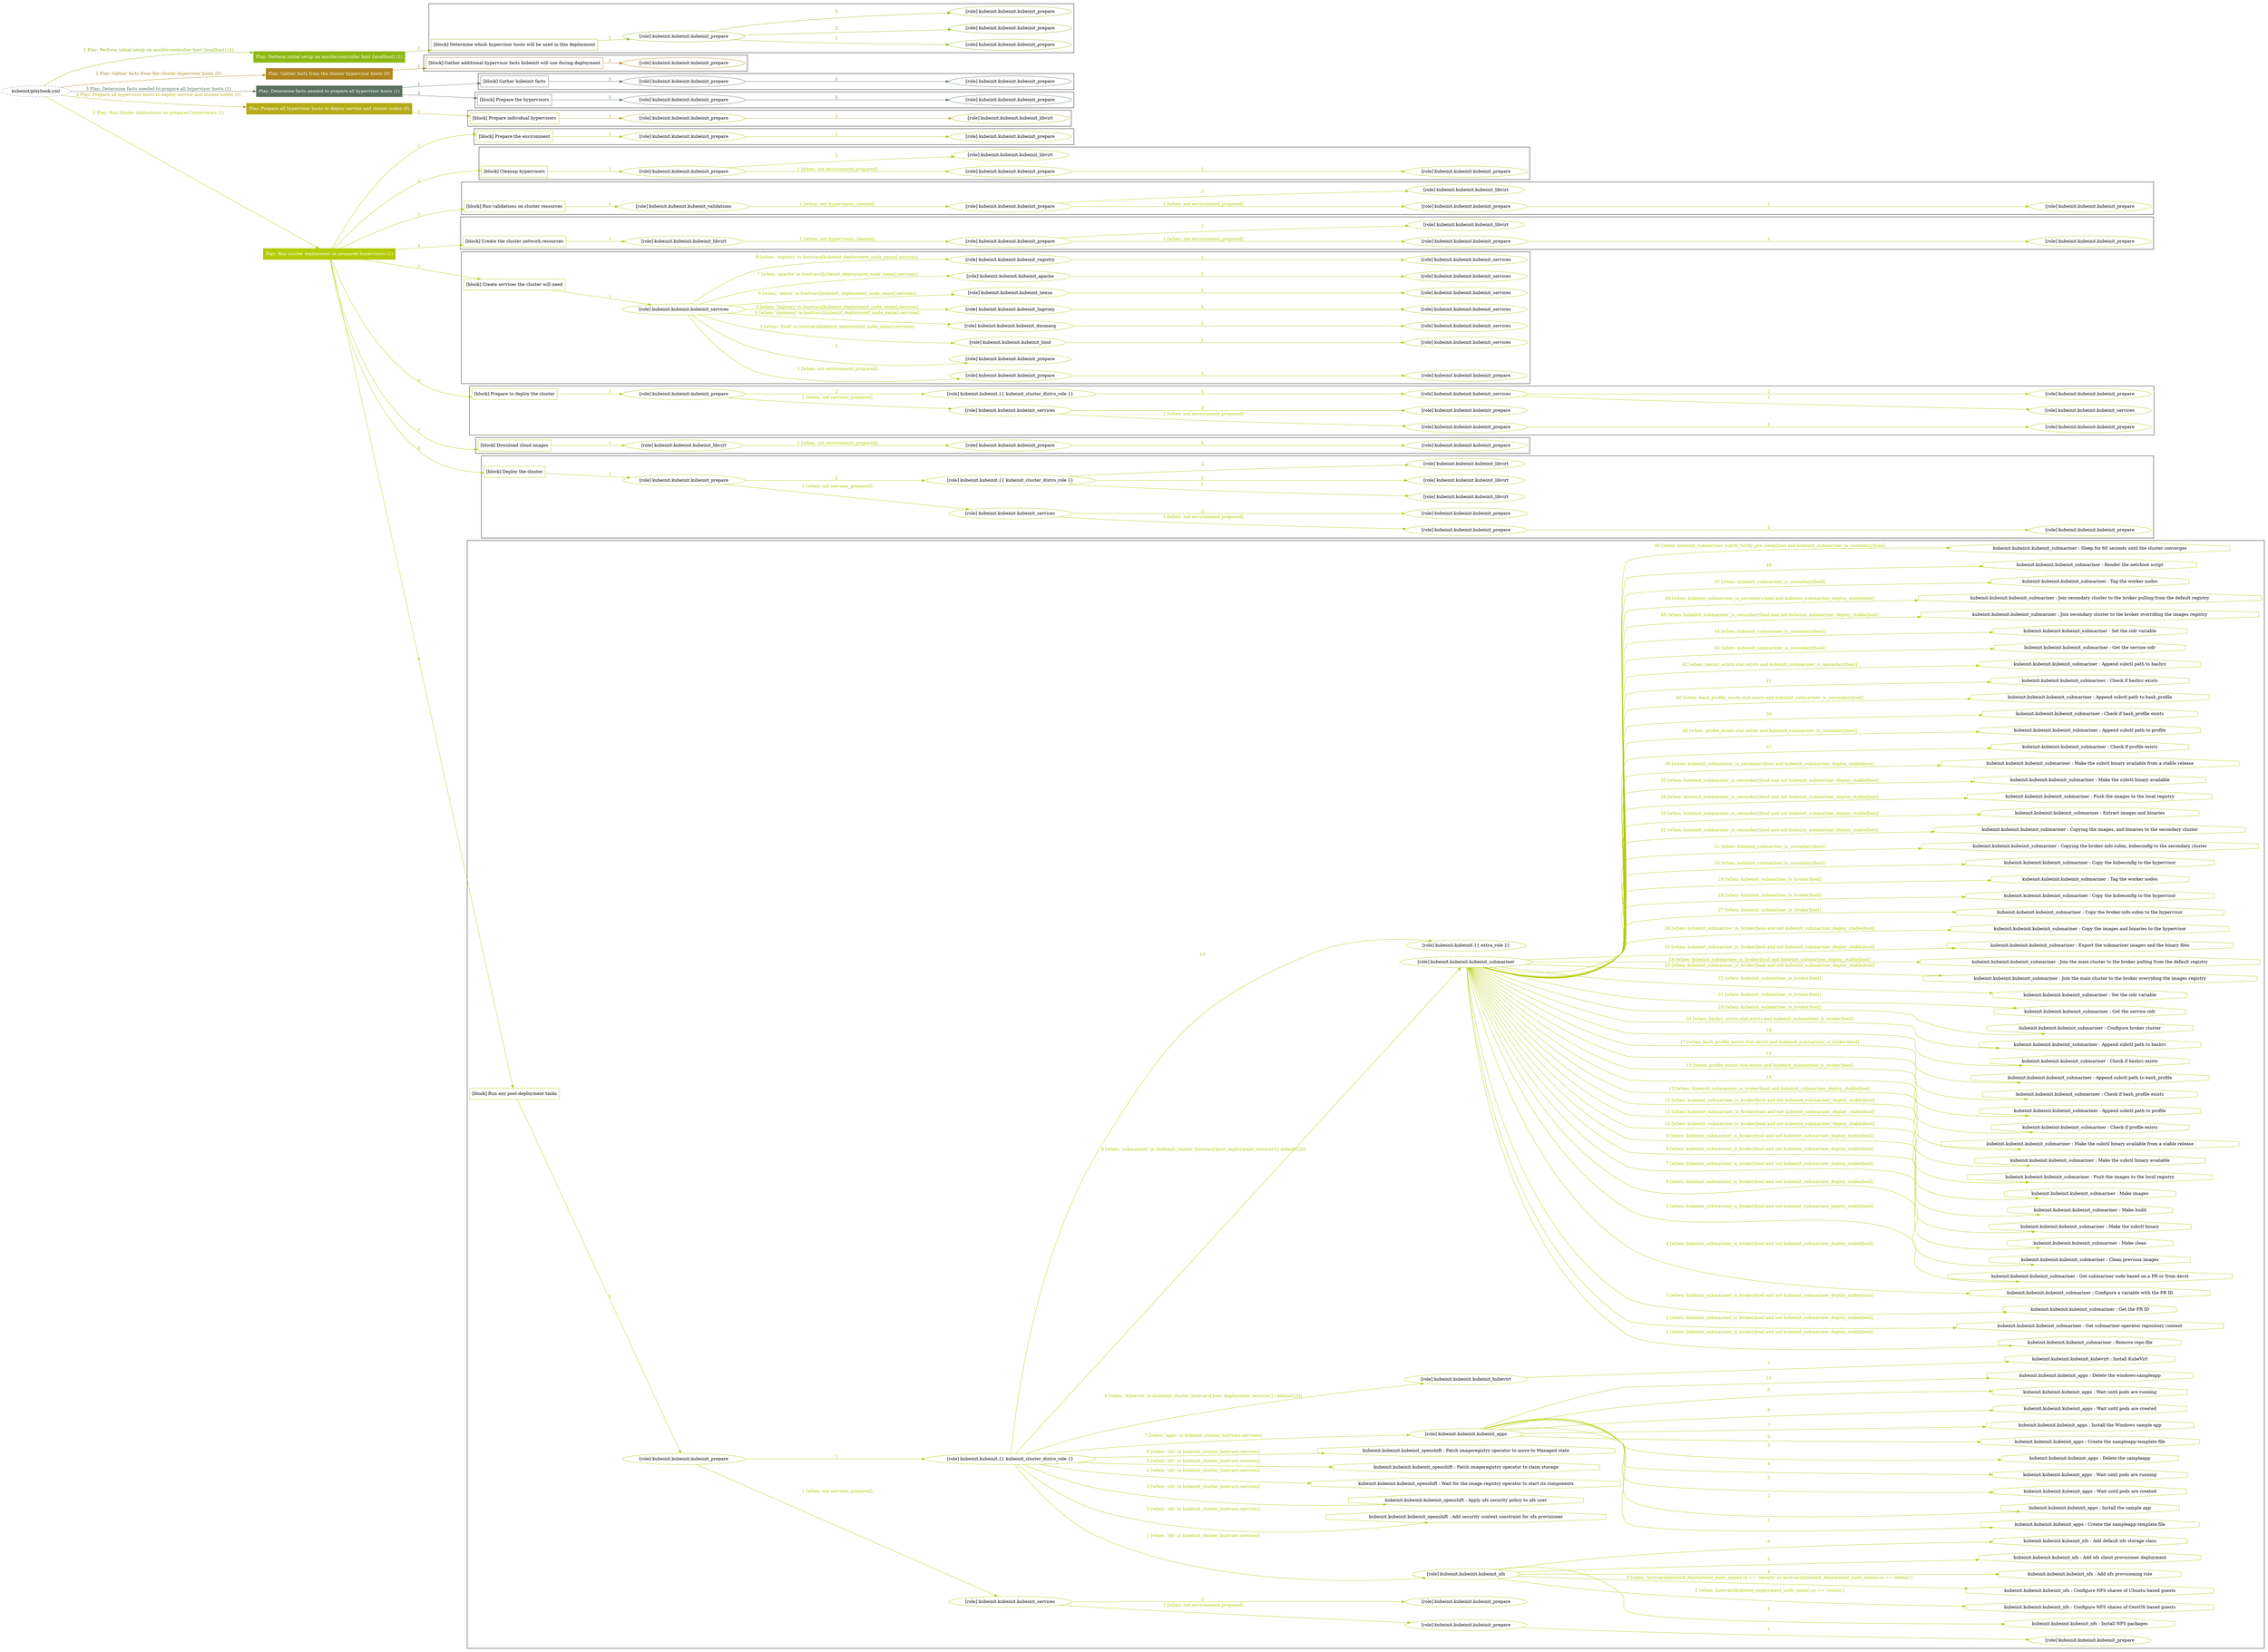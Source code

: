 digraph {
	graph [concentrate=true ordering=in rankdir=LR ratio=fill]
	edge [esep=5 sep=10]
	"kubeinit/playbook.yml" [URL="/home/runner/work/kubeinit/kubeinit/kubeinit/playbook.yml" id=playbook_4ff24b27 style=dotted]
	"kubeinit/playbook.yml" -> play_1bea8acd [label="1 Play: Perform initial setup on ansible-controller host (localhost) (1)" color="#8eb814" fontcolor="#8eb814" id=edge_playbook_4ff24b27_play_1bea8acd labeltooltip="1 Play: Perform initial setup on ansible-controller host (localhost) (1)" tooltip="1 Play: Perform initial setup on ansible-controller host (localhost) (1)"]
	subgraph "Play: Perform initial setup on ansible-controller host (localhost) (1)" {
		play_1bea8acd [label="Play: Perform initial setup on ansible-controller host (localhost) (1)" URL="/home/runner/work/kubeinit/kubeinit/kubeinit/playbook.yml" color="#8eb814" fontcolor="#ffffff" id=play_1bea8acd shape=box style=filled tooltip=localhost]
		play_1bea8acd -> block_bbae5ff2 [label=1 color="#8eb814" fontcolor="#8eb814" id=edge_1_play_1bea8acd_block_bbae5ff2 labeltooltip=1 tooltip=1]
		subgraph cluster_block_bbae5ff2 {
			block_bbae5ff2 [label="[block] Determine which hypervisor hosts will be used in this deployment" URL="/home/runner/work/kubeinit/kubeinit/kubeinit/playbook.yml" color="#8eb814" id=block_bbae5ff2 labeltooltip="Determine which hypervisor hosts will be used in this deployment" shape=box tooltip="Determine which hypervisor hosts will be used in this deployment"]
			block_bbae5ff2 -> role_c5137db0 [label="1 " color="#8eb814" fontcolor="#8eb814" id=edge_1_block_bbae5ff2_role_c5137db0 labeltooltip="1 " tooltip="1 "]
			subgraph "kubeinit.kubeinit.kubeinit_prepare" {
				role_c5137db0 [label="[role] kubeinit.kubeinit.kubeinit_prepare" URL="/home/runner/work/kubeinit/kubeinit/kubeinit/playbook.yml" color="#8eb814" id=role_c5137db0 tooltip="kubeinit.kubeinit.kubeinit_prepare"]
				role_c5137db0 -> role_fc7fa1e1 [label="1 " color="#8eb814" fontcolor="#8eb814" id=edge_1_role_c5137db0_role_fc7fa1e1 labeltooltip="1 " tooltip="1 "]
				subgraph "kubeinit.kubeinit.kubeinit_prepare" {
					role_fc7fa1e1 [label="[role] kubeinit.kubeinit.kubeinit_prepare" URL="/home/runner/.ansible/collections/ansible_collections/kubeinit/kubeinit/roles/kubeinit_prepare/tasks/build_hypervisors_group.yml" color="#8eb814" id=role_fc7fa1e1 tooltip="kubeinit.kubeinit.kubeinit_prepare"]
				}
				role_c5137db0 -> role_61f6d9b0 [label="2 " color="#8eb814" fontcolor="#8eb814" id=edge_2_role_c5137db0_role_61f6d9b0 labeltooltip="2 " tooltip="2 "]
				subgraph "kubeinit.kubeinit.kubeinit_prepare" {
					role_61f6d9b0 [label="[role] kubeinit.kubeinit.kubeinit_prepare" URL="/home/runner/.ansible/collections/ansible_collections/kubeinit/kubeinit/roles/kubeinit_prepare/tasks/build_hypervisors_group.yml" color="#8eb814" id=role_61f6d9b0 tooltip="kubeinit.kubeinit.kubeinit_prepare"]
				}
				role_c5137db0 -> role_ccc0165a [label="3 " color="#8eb814" fontcolor="#8eb814" id=edge_3_role_c5137db0_role_ccc0165a labeltooltip="3 " tooltip="3 "]
				subgraph "kubeinit.kubeinit.kubeinit_prepare" {
					role_ccc0165a [label="[role] kubeinit.kubeinit.kubeinit_prepare" URL="/home/runner/.ansible/collections/ansible_collections/kubeinit/kubeinit/roles/kubeinit_prepare/tasks/build_hypervisors_group.yml" color="#8eb814" id=role_ccc0165a tooltip="kubeinit.kubeinit.kubeinit_prepare"]
				}
			}
		}
	}
	"kubeinit/playbook.yml" -> play_ff50d0ad [label="2 Play: Gather facts from the cluster hypervisor hosts (0)" color="#ae841e" fontcolor="#ae841e" id=edge_playbook_4ff24b27_play_ff50d0ad labeltooltip="2 Play: Gather facts from the cluster hypervisor hosts (0)" tooltip="2 Play: Gather facts from the cluster hypervisor hosts (0)"]
	subgraph "Play: Gather facts from the cluster hypervisor hosts (0)" {
		play_ff50d0ad [label="Play: Gather facts from the cluster hypervisor hosts (0)" URL="/home/runner/work/kubeinit/kubeinit/kubeinit/playbook.yml" color="#ae841e" fontcolor="#ffffff" id=play_ff50d0ad shape=box style=filled tooltip="Play: Gather facts from the cluster hypervisor hosts (0)"]
		play_ff50d0ad -> block_001c1406 [label=1 color="#ae841e" fontcolor="#ae841e" id=edge_1_play_ff50d0ad_block_001c1406 labeltooltip=1 tooltip=1]
		subgraph cluster_block_001c1406 {
			block_001c1406 [label="[block] Gather additional hypervisor facts kubeinit will use during deployment" URL="/home/runner/work/kubeinit/kubeinit/kubeinit/playbook.yml" color="#ae841e" id=block_001c1406 labeltooltip="Gather additional hypervisor facts kubeinit will use during deployment" shape=box tooltip="Gather additional hypervisor facts kubeinit will use during deployment"]
			block_001c1406 -> role_661cd165 [label="1 " color="#ae841e" fontcolor="#ae841e" id=edge_1_block_001c1406_role_661cd165 labeltooltip="1 " tooltip="1 "]
			subgraph "kubeinit.kubeinit.kubeinit_prepare" {
				role_661cd165 [label="[role] kubeinit.kubeinit.kubeinit_prepare" URL="/home/runner/work/kubeinit/kubeinit/kubeinit/playbook.yml" color="#ae841e" id=role_661cd165 tooltip="kubeinit.kubeinit.kubeinit_prepare"]
			}
		}
	}
	"kubeinit/playbook.yml" -> play_4944e1e1 [label="3 Play: Determine facts needed to prepare all hypervisor hosts (1)" color="#5b7160" fontcolor="#5b7160" id=edge_playbook_4ff24b27_play_4944e1e1 labeltooltip="3 Play: Determine facts needed to prepare all hypervisor hosts (1)" tooltip="3 Play: Determine facts needed to prepare all hypervisor hosts (1)"]
	subgraph "Play: Determine facts needed to prepare all hypervisor hosts (1)" {
		play_4944e1e1 [label="Play: Determine facts needed to prepare all hypervisor hosts (1)" URL="/home/runner/work/kubeinit/kubeinit/kubeinit/playbook.yml" color="#5b7160" fontcolor="#ffffff" id=play_4944e1e1 shape=box style=filled tooltip=localhost]
		play_4944e1e1 -> block_5555aea1 [label=1 color="#5b7160" fontcolor="#5b7160" id=edge_1_play_4944e1e1_block_5555aea1 labeltooltip=1 tooltip=1]
		subgraph cluster_block_5555aea1 {
			block_5555aea1 [label="[block] Gather kubeinit facts" URL="/home/runner/work/kubeinit/kubeinit/kubeinit/playbook.yml" color="#5b7160" id=block_5555aea1 labeltooltip="Gather kubeinit facts" shape=box tooltip="Gather kubeinit facts"]
			block_5555aea1 -> role_1d0af43a [label="1 " color="#5b7160" fontcolor="#5b7160" id=edge_1_block_5555aea1_role_1d0af43a labeltooltip="1 " tooltip="1 "]
			subgraph "kubeinit.kubeinit.kubeinit_prepare" {
				role_1d0af43a [label="[role] kubeinit.kubeinit.kubeinit_prepare" URL="/home/runner/work/kubeinit/kubeinit/kubeinit/playbook.yml" color="#5b7160" id=role_1d0af43a tooltip="kubeinit.kubeinit.kubeinit_prepare"]
				role_1d0af43a -> role_4a16fc8f [label="1 " color="#5b7160" fontcolor="#5b7160" id=edge_1_role_1d0af43a_role_4a16fc8f labeltooltip="1 " tooltip="1 "]
				subgraph "kubeinit.kubeinit.kubeinit_prepare" {
					role_4a16fc8f [label="[role] kubeinit.kubeinit.kubeinit_prepare" URL="/home/runner/.ansible/collections/ansible_collections/kubeinit/kubeinit/roles/kubeinit_prepare/tasks/gather_kubeinit_facts.yml" color="#5b7160" id=role_4a16fc8f tooltip="kubeinit.kubeinit.kubeinit_prepare"]
				}
			}
		}
		play_4944e1e1 -> block_b5411bb6 [label=2 color="#5b7160" fontcolor="#5b7160" id=edge_2_play_4944e1e1_block_b5411bb6 labeltooltip=2 tooltip=2]
		subgraph cluster_block_b5411bb6 {
			block_b5411bb6 [label="[block] Prepare the hypervisors" URL="/home/runner/work/kubeinit/kubeinit/kubeinit/playbook.yml" color="#5b7160" id=block_b5411bb6 labeltooltip="Prepare the hypervisors" shape=box tooltip="Prepare the hypervisors"]
			block_b5411bb6 -> role_b2339fd8 [label="1 " color="#5b7160" fontcolor="#5b7160" id=edge_1_block_b5411bb6_role_b2339fd8 labeltooltip="1 " tooltip="1 "]
			subgraph "kubeinit.kubeinit.kubeinit_prepare" {
				role_b2339fd8 [label="[role] kubeinit.kubeinit.kubeinit_prepare" URL="/home/runner/work/kubeinit/kubeinit/kubeinit/playbook.yml" color="#5b7160" id=role_b2339fd8 tooltip="kubeinit.kubeinit.kubeinit_prepare"]
				role_b2339fd8 -> role_74bd562b [label="1 " color="#5b7160" fontcolor="#5b7160" id=edge_1_role_b2339fd8_role_74bd562b labeltooltip="1 " tooltip="1 "]
				subgraph "kubeinit.kubeinit.kubeinit_prepare" {
					role_74bd562b [label="[role] kubeinit.kubeinit.kubeinit_prepare" URL="/home/runner/.ansible/collections/ansible_collections/kubeinit/kubeinit/roles/kubeinit_prepare/tasks/gather_kubeinit_facts.yml" color="#5b7160" id=role_74bd562b tooltip="kubeinit.kubeinit.kubeinit_prepare"]
				}
			}
		}
	}
	"kubeinit/playbook.yml" -> play_632500be [label="4 Play: Prepare all hypervisor hosts to deploy service and cluster nodes (0)" color="#b5ab17" fontcolor="#b5ab17" id=edge_playbook_4ff24b27_play_632500be labeltooltip="4 Play: Prepare all hypervisor hosts to deploy service and cluster nodes (0)" tooltip="4 Play: Prepare all hypervisor hosts to deploy service and cluster nodes (0)"]
	subgraph "Play: Prepare all hypervisor hosts to deploy service and cluster nodes (0)" {
		play_632500be [label="Play: Prepare all hypervisor hosts to deploy service and cluster nodes (0)" URL="/home/runner/work/kubeinit/kubeinit/kubeinit/playbook.yml" color="#b5ab17" fontcolor="#ffffff" id=play_632500be shape=box style=filled tooltip="Play: Prepare all hypervisor hosts to deploy service and cluster nodes (0)"]
		play_632500be -> block_806eaf93 [label=1 color="#b5ab17" fontcolor="#b5ab17" id=edge_1_play_632500be_block_806eaf93 labeltooltip=1 tooltip=1]
		subgraph cluster_block_806eaf93 {
			block_806eaf93 [label="[block] Prepare individual hypervisors" URL="/home/runner/work/kubeinit/kubeinit/kubeinit/playbook.yml" color="#b5ab17" id=block_806eaf93 labeltooltip="Prepare individual hypervisors" shape=box tooltip="Prepare individual hypervisors"]
			block_806eaf93 -> role_f1313582 [label="1 " color="#b5ab17" fontcolor="#b5ab17" id=edge_1_block_806eaf93_role_f1313582 labeltooltip="1 " tooltip="1 "]
			subgraph "kubeinit.kubeinit.kubeinit_prepare" {
				role_f1313582 [label="[role] kubeinit.kubeinit.kubeinit_prepare" URL="/home/runner/work/kubeinit/kubeinit/kubeinit/playbook.yml" color="#b5ab17" id=role_f1313582 tooltip="kubeinit.kubeinit.kubeinit_prepare"]
				role_f1313582 -> role_2a8bbf05 [label="1 " color="#b5ab17" fontcolor="#b5ab17" id=edge_1_role_f1313582_role_2a8bbf05 labeltooltip="1 " tooltip="1 "]
				subgraph "kubeinit.kubeinit.kubeinit_libvirt" {
					role_2a8bbf05 [label="[role] kubeinit.kubeinit.kubeinit_libvirt" URL="/home/runner/.ansible/collections/ansible_collections/kubeinit/kubeinit/roles/kubeinit_prepare/tasks/prepare_hypervisor.yml" color="#b5ab17" id=role_2a8bbf05 tooltip="kubeinit.kubeinit.kubeinit_libvirt"]
				}
			}
		}
	}
	"kubeinit/playbook.yml" -> play_7425b0ed [label="5 Play: Run cluster deployment on prepared hypervisors (1)" color="#b2ca02" fontcolor="#b2ca02" id=edge_playbook_4ff24b27_play_7425b0ed labeltooltip="5 Play: Run cluster deployment on prepared hypervisors (1)" tooltip="5 Play: Run cluster deployment on prepared hypervisors (1)"]
	subgraph "Play: Run cluster deployment on prepared hypervisors (1)" {
		play_7425b0ed [label="Play: Run cluster deployment on prepared hypervisors (1)" URL="/home/runner/work/kubeinit/kubeinit/kubeinit/playbook.yml" color="#b2ca02" fontcolor="#ffffff" id=play_7425b0ed shape=box style=filled tooltip=localhost]
		play_7425b0ed -> block_63c00188 [label=1 color="#b2ca02" fontcolor="#b2ca02" id=edge_1_play_7425b0ed_block_63c00188 labeltooltip=1 tooltip=1]
		subgraph cluster_block_63c00188 {
			block_63c00188 [label="[block] Prepare the environment" URL="/home/runner/work/kubeinit/kubeinit/kubeinit/playbook.yml" color="#b2ca02" id=block_63c00188 labeltooltip="Prepare the environment" shape=box tooltip="Prepare the environment"]
			block_63c00188 -> role_f328d6c4 [label="1 " color="#b2ca02" fontcolor="#b2ca02" id=edge_1_block_63c00188_role_f328d6c4 labeltooltip="1 " tooltip="1 "]
			subgraph "kubeinit.kubeinit.kubeinit_prepare" {
				role_f328d6c4 [label="[role] kubeinit.kubeinit.kubeinit_prepare" URL="/home/runner/work/kubeinit/kubeinit/kubeinit/playbook.yml" color="#b2ca02" id=role_f328d6c4 tooltip="kubeinit.kubeinit.kubeinit_prepare"]
				role_f328d6c4 -> role_04021324 [label="1 " color="#b2ca02" fontcolor="#b2ca02" id=edge_1_role_f328d6c4_role_04021324 labeltooltip="1 " tooltip="1 "]
				subgraph "kubeinit.kubeinit.kubeinit_prepare" {
					role_04021324 [label="[role] kubeinit.kubeinit.kubeinit_prepare" URL="/home/runner/.ansible/collections/ansible_collections/kubeinit/kubeinit/roles/kubeinit_prepare/tasks/gather_kubeinit_facts.yml" color="#b2ca02" id=role_04021324 tooltip="kubeinit.kubeinit.kubeinit_prepare"]
				}
			}
		}
		play_7425b0ed -> block_d2408c8d [label=2 color="#b2ca02" fontcolor="#b2ca02" id=edge_2_play_7425b0ed_block_d2408c8d labeltooltip=2 tooltip=2]
		subgraph cluster_block_d2408c8d {
			block_d2408c8d [label="[block] Cleanup hypervisors" URL="/home/runner/work/kubeinit/kubeinit/kubeinit/playbook.yml" color="#b2ca02" id=block_d2408c8d labeltooltip="Cleanup hypervisors" shape=box tooltip="Cleanup hypervisors"]
			block_d2408c8d -> role_462c5be5 [label="1 " color="#b2ca02" fontcolor="#b2ca02" id=edge_1_block_d2408c8d_role_462c5be5 labeltooltip="1 " tooltip="1 "]
			subgraph "kubeinit.kubeinit.kubeinit_prepare" {
				role_462c5be5 [label="[role] kubeinit.kubeinit.kubeinit_prepare" URL="/home/runner/work/kubeinit/kubeinit/kubeinit/playbook.yml" color="#b2ca02" id=role_462c5be5 tooltip="kubeinit.kubeinit.kubeinit_prepare"]
				role_462c5be5 -> role_50995be4 [label="1 [when: not environment_prepared]" color="#b2ca02" fontcolor="#b2ca02" id=edge_1_role_462c5be5_role_50995be4 labeltooltip="1 [when: not environment_prepared]" tooltip="1 [when: not environment_prepared]"]
				subgraph "kubeinit.kubeinit.kubeinit_prepare" {
					role_50995be4 [label="[role] kubeinit.kubeinit.kubeinit_prepare" URL="/home/runner/.ansible/collections/ansible_collections/kubeinit/kubeinit/roles/kubeinit_prepare/tasks/cleanup_hypervisors.yml" color="#b2ca02" id=role_50995be4 tooltip="kubeinit.kubeinit.kubeinit_prepare"]
					role_50995be4 -> role_9f4f122e [label="1 " color="#b2ca02" fontcolor="#b2ca02" id=edge_1_role_50995be4_role_9f4f122e labeltooltip="1 " tooltip="1 "]
					subgraph "kubeinit.kubeinit.kubeinit_prepare" {
						role_9f4f122e [label="[role] kubeinit.kubeinit.kubeinit_prepare" URL="/home/runner/.ansible/collections/ansible_collections/kubeinit/kubeinit/roles/kubeinit_prepare/tasks/gather_kubeinit_facts.yml" color="#b2ca02" id=role_9f4f122e tooltip="kubeinit.kubeinit.kubeinit_prepare"]
					}
				}
				role_462c5be5 -> role_f78cb41c [label="2 " color="#b2ca02" fontcolor="#b2ca02" id=edge_2_role_462c5be5_role_f78cb41c labeltooltip="2 " tooltip="2 "]
				subgraph "kubeinit.kubeinit.kubeinit_libvirt" {
					role_f78cb41c [label="[role] kubeinit.kubeinit.kubeinit_libvirt" URL="/home/runner/.ansible/collections/ansible_collections/kubeinit/kubeinit/roles/kubeinit_prepare/tasks/cleanup_hypervisors.yml" color="#b2ca02" id=role_f78cb41c tooltip="kubeinit.kubeinit.kubeinit_libvirt"]
				}
			}
		}
		play_7425b0ed -> block_17b91d43 [label=3 color="#b2ca02" fontcolor="#b2ca02" id=edge_3_play_7425b0ed_block_17b91d43 labeltooltip=3 tooltip=3]
		subgraph cluster_block_17b91d43 {
			block_17b91d43 [label="[block] Run validations on cluster resources" URL="/home/runner/work/kubeinit/kubeinit/kubeinit/playbook.yml" color="#b2ca02" id=block_17b91d43 labeltooltip="Run validations on cluster resources" shape=box tooltip="Run validations on cluster resources"]
			block_17b91d43 -> role_dd0e3d10 [label="1 " color="#b2ca02" fontcolor="#b2ca02" id=edge_1_block_17b91d43_role_dd0e3d10 labeltooltip="1 " tooltip="1 "]
			subgraph "kubeinit.kubeinit.kubeinit_validations" {
				role_dd0e3d10 [label="[role] kubeinit.kubeinit.kubeinit_validations" URL="/home/runner/work/kubeinit/kubeinit/kubeinit/playbook.yml" color="#b2ca02" id=role_dd0e3d10 tooltip="kubeinit.kubeinit.kubeinit_validations"]
				role_dd0e3d10 -> role_be163e7e [label="1 [when: not hypervisors_cleaned]" color="#b2ca02" fontcolor="#b2ca02" id=edge_1_role_dd0e3d10_role_be163e7e labeltooltip="1 [when: not hypervisors_cleaned]" tooltip="1 [when: not hypervisors_cleaned]"]
				subgraph "kubeinit.kubeinit.kubeinit_prepare" {
					role_be163e7e [label="[role] kubeinit.kubeinit.kubeinit_prepare" URL="/home/runner/.ansible/collections/ansible_collections/kubeinit/kubeinit/roles/kubeinit_validations/tasks/main.yml" color="#b2ca02" id=role_be163e7e tooltip="kubeinit.kubeinit.kubeinit_prepare"]
					role_be163e7e -> role_ff2e9f3e [label="1 [when: not environment_prepared]" color="#b2ca02" fontcolor="#b2ca02" id=edge_1_role_be163e7e_role_ff2e9f3e labeltooltip="1 [when: not environment_prepared]" tooltip="1 [when: not environment_prepared]"]
					subgraph "kubeinit.kubeinit.kubeinit_prepare" {
						role_ff2e9f3e [label="[role] kubeinit.kubeinit.kubeinit_prepare" URL="/home/runner/.ansible/collections/ansible_collections/kubeinit/kubeinit/roles/kubeinit_prepare/tasks/cleanup_hypervisors.yml" color="#b2ca02" id=role_ff2e9f3e tooltip="kubeinit.kubeinit.kubeinit_prepare"]
						role_ff2e9f3e -> role_c8e993e9 [label="1 " color="#b2ca02" fontcolor="#b2ca02" id=edge_1_role_ff2e9f3e_role_c8e993e9 labeltooltip="1 " tooltip="1 "]
						subgraph "kubeinit.kubeinit.kubeinit_prepare" {
							role_c8e993e9 [label="[role] kubeinit.kubeinit.kubeinit_prepare" URL="/home/runner/.ansible/collections/ansible_collections/kubeinit/kubeinit/roles/kubeinit_prepare/tasks/gather_kubeinit_facts.yml" color="#b2ca02" id=role_c8e993e9 tooltip="kubeinit.kubeinit.kubeinit_prepare"]
						}
					}
					role_be163e7e -> role_a91a5125 [label="2 " color="#b2ca02" fontcolor="#b2ca02" id=edge_2_role_be163e7e_role_a91a5125 labeltooltip="2 " tooltip="2 "]
					subgraph "kubeinit.kubeinit.kubeinit_libvirt" {
						role_a91a5125 [label="[role] kubeinit.kubeinit.kubeinit_libvirt" URL="/home/runner/.ansible/collections/ansible_collections/kubeinit/kubeinit/roles/kubeinit_prepare/tasks/cleanup_hypervisors.yml" color="#b2ca02" id=role_a91a5125 tooltip="kubeinit.kubeinit.kubeinit_libvirt"]
					}
				}
			}
		}
		play_7425b0ed -> block_2c0695b6 [label=4 color="#b2ca02" fontcolor="#b2ca02" id=edge_4_play_7425b0ed_block_2c0695b6 labeltooltip=4 tooltip=4]
		subgraph cluster_block_2c0695b6 {
			block_2c0695b6 [label="[block] Create the cluster network resources" URL="/home/runner/work/kubeinit/kubeinit/kubeinit/playbook.yml" color="#b2ca02" id=block_2c0695b6 labeltooltip="Create the cluster network resources" shape=box tooltip="Create the cluster network resources"]
			block_2c0695b6 -> role_d1d8175d [label="1 " color="#b2ca02" fontcolor="#b2ca02" id=edge_1_block_2c0695b6_role_d1d8175d labeltooltip="1 " tooltip="1 "]
			subgraph "kubeinit.kubeinit.kubeinit_libvirt" {
				role_d1d8175d [label="[role] kubeinit.kubeinit.kubeinit_libvirt" URL="/home/runner/work/kubeinit/kubeinit/kubeinit/playbook.yml" color="#b2ca02" id=role_d1d8175d tooltip="kubeinit.kubeinit.kubeinit_libvirt"]
				role_d1d8175d -> role_9feb0368 [label="1 [when: not hypervisors_cleaned]" color="#b2ca02" fontcolor="#b2ca02" id=edge_1_role_d1d8175d_role_9feb0368 labeltooltip="1 [when: not hypervisors_cleaned]" tooltip="1 [when: not hypervisors_cleaned]"]
				subgraph "kubeinit.kubeinit.kubeinit_prepare" {
					role_9feb0368 [label="[role] kubeinit.kubeinit.kubeinit_prepare" URL="/home/runner/.ansible/collections/ansible_collections/kubeinit/kubeinit/roles/kubeinit_libvirt/tasks/create_network.yml" color="#b2ca02" id=role_9feb0368 tooltip="kubeinit.kubeinit.kubeinit_prepare"]
					role_9feb0368 -> role_9cf8204c [label="1 [when: not environment_prepared]" color="#b2ca02" fontcolor="#b2ca02" id=edge_1_role_9feb0368_role_9cf8204c labeltooltip="1 [when: not environment_prepared]" tooltip="1 [when: not environment_prepared]"]
					subgraph "kubeinit.kubeinit.kubeinit_prepare" {
						role_9cf8204c [label="[role] kubeinit.kubeinit.kubeinit_prepare" URL="/home/runner/.ansible/collections/ansible_collections/kubeinit/kubeinit/roles/kubeinit_prepare/tasks/cleanup_hypervisors.yml" color="#b2ca02" id=role_9cf8204c tooltip="kubeinit.kubeinit.kubeinit_prepare"]
						role_9cf8204c -> role_5d4abb8c [label="1 " color="#b2ca02" fontcolor="#b2ca02" id=edge_1_role_9cf8204c_role_5d4abb8c labeltooltip="1 " tooltip="1 "]
						subgraph "kubeinit.kubeinit.kubeinit_prepare" {
							role_5d4abb8c [label="[role] kubeinit.kubeinit.kubeinit_prepare" URL="/home/runner/.ansible/collections/ansible_collections/kubeinit/kubeinit/roles/kubeinit_prepare/tasks/gather_kubeinit_facts.yml" color="#b2ca02" id=role_5d4abb8c tooltip="kubeinit.kubeinit.kubeinit_prepare"]
						}
					}
					role_9feb0368 -> role_86205a06 [label="2 " color="#b2ca02" fontcolor="#b2ca02" id=edge_2_role_9feb0368_role_86205a06 labeltooltip="2 " tooltip="2 "]
					subgraph "kubeinit.kubeinit.kubeinit_libvirt" {
						role_86205a06 [label="[role] kubeinit.kubeinit.kubeinit_libvirt" URL="/home/runner/.ansible/collections/ansible_collections/kubeinit/kubeinit/roles/kubeinit_prepare/tasks/cleanup_hypervisors.yml" color="#b2ca02" id=role_86205a06 tooltip="kubeinit.kubeinit.kubeinit_libvirt"]
					}
				}
			}
		}
		play_7425b0ed -> block_c0b1f3bf [label=5 color="#b2ca02" fontcolor="#b2ca02" id=edge_5_play_7425b0ed_block_c0b1f3bf labeltooltip=5 tooltip=5]
		subgraph cluster_block_c0b1f3bf {
			block_c0b1f3bf [label="[block] Create services the cluster will need" URL="/home/runner/work/kubeinit/kubeinit/kubeinit/playbook.yml" color="#b2ca02" id=block_c0b1f3bf labeltooltip="Create services the cluster will need" shape=box tooltip="Create services the cluster will need"]
			block_c0b1f3bf -> role_41441106 [label="1 " color="#b2ca02" fontcolor="#b2ca02" id=edge_1_block_c0b1f3bf_role_41441106 labeltooltip="1 " tooltip="1 "]
			subgraph "kubeinit.kubeinit.kubeinit_services" {
				role_41441106 [label="[role] kubeinit.kubeinit.kubeinit_services" URL="/home/runner/work/kubeinit/kubeinit/kubeinit/playbook.yml" color="#b2ca02" id=role_41441106 tooltip="kubeinit.kubeinit.kubeinit_services"]
				role_41441106 -> role_220845bc [label="1 [when: not environment_prepared]" color="#b2ca02" fontcolor="#b2ca02" id=edge_1_role_41441106_role_220845bc labeltooltip="1 [when: not environment_prepared]" tooltip="1 [when: not environment_prepared]"]
				subgraph "kubeinit.kubeinit.kubeinit_prepare" {
					role_220845bc [label="[role] kubeinit.kubeinit.kubeinit_prepare" URL="/home/runner/.ansible/collections/ansible_collections/kubeinit/kubeinit/roles/kubeinit_services/tasks/main.yml" color="#b2ca02" id=role_220845bc tooltip="kubeinit.kubeinit.kubeinit_prepare"]
					role_220845bc -> role_bb7afa9b [label="1 " color="#b2ca02" fontcolor="#b2ca02" id=edge_1_role_220845bc_role_bb7afa9b labeltooltip="1 " tooltip="1 "]
					subgraph "kubeinit.kubeinit.kubeinit_prepare" {
						role_bb7afa9b [label="[role] kubeinit.kubeinit.kubeinit_prepare" URL="/home/runner/.ansible/collections/ansible_collections/kubeinit/kubeinit/roles/kubeinit_prepare/tasks/gather_kubeinit_facts.yml" color="#b2ca02" id=role_bb7afa9b tooltip="kubeinit.kubeinit.kubeinit_prepare"]
					}
				}
				role_41441106 -> role_0cb9e2f6 [label="2 " color="#b2ca02" fontcolor="#b2ca02" id=edge_2_role_41441106_role_0cb9e2f6 labeltooltip="2 " tooltip="2 "]
				subgraph "kubeinit.kubeinit.kubeinit_prepare" {
					role_0cb9e2f6 [label="[role] kubeinit.kubeinit.kubeinit_prepare" URL="/home/runner/.ansible/collections/ansible_collections/kubeinit/kubeinit/roles/kubeinit_services/tasks/00_create_service_pod.yml" color="#b2ca02" id=role_0cb9e2f6 tooltip="kubeinit.kubeinit.kubeinit_prepare"]
				}
				role_41441106 -> role_8d099d8f [label="3 [when: 'bind' in hostvars[kubeinit_deployment_node_name].services]" color="#b2ca02" fontcolor="#b2ca02" id=edge_3_role_41441106_role_8d099d8f labeltooltip="3 [when: 'bind' in hostvars[kubeinit_deployment_node_name].services]" tooltip="3 [when: 'bind' in hostvars[kubeinit_deployment_node_name].services]"]
				subgraph "kubeinit.kubeinit.kubeinit_bind" {
					role_8d099d8f [label="[role] kubeinit.kubeinit.kubeinit_bind" URL="/home/runner/.ansible/collections/ansible_collections/kubeinit/kubeinit/roles/kubeinit_services/tasks/start_services_containers.yml" color="#b2ca02" id=role_8d099d8f tooltip="kubeinit.kubeinit.kubeinit_bind"]
					role_8d099d8f -> role_40cdfb9c [label="1 " color="#b2ca02" fontcolor="#b2ca02" id=edge_1_role_8d099d8f_role_40cdfb9c labeltooltip="1 " tooltip="1 "]
					subgraph "kubeinit.kubeinit.kubeinit_services" {
						role_40cdfb9c [label="[role] kubeinit.kubeinit.kubeinit_services" URL="/home/runner/.ansible/collections/ansible_collections/kubeinit/kubeinit/roles/kubeinit_bind/tasks/main.yml" color="#b2ca02" id=role_40cdfb9c tooltip="kubeinit.kubeinit.kubeinit_services"]
					}
				}
				role_41441106 -> role_8e11d755 [label="4 [when: 'dnsmasq' in hostvars[kubeinit_deployment_node_name].services]" color="#b2ca02" fontcolor="#b2ca02" id=edge_4_role_41441106_role_8e11d755 labeltooltip="4 [when: 'dnsmasq' in hostvars[kubeinit_deployment_node_name].services]" tooltip="4 [when: 'dnsmasq' in hostvars[kubeinit_deployment_node_name].services]"]
				subgraph "kubeinit.kubeinit.kubeinit_dnsmasq" {
					role_8e11d755 [label="[role] kubeinit.kubeinit.kubeinit_dnsmasq" URL="/home/runner/.ansible/collections/ansible_collections/kubeinit/kubeinit/roles/kubeinit_services/tasks/start_services_containers.yml" color="#b2ca02" id=role_8e11d755 tooltip="kubeinit.kubeinit.kubeinit_dnsmasq"]
					role_8e11d755 -> role_c0c03a12 [label="1 " color="#b2ca02" fontcolor="#b2ca02" id=edge_1_role_8e11d755_role_c0c03a12 labeltooltip="1 " tooltip="1 "]
					subgraph "kubeinit.kubeinit.kubeinit_services" {
						role_c0c03a12 [label="[role] kubeinit.kubeinit.kubeinit_services" URL="/home/runner/.ansible/collections/ansible_collections/kubeinit/kubeinit/roles/kubeinit_dnsmasq/tasks/main.yml" color="#b2ca02" id=role_c0c03a12 tooltip="kubeinit.kubeinit.kubeinit_services"]
					}
				}
				role_41441106 -> role_6a26bb78 [label="5 [when: 'haproxy' in hostvars[kubeinit_deployment_node_name].services]" color="#b2ca02" fontcolor="#b2ca02" id=edge_5_role_41441106_role_6a26bb78 labeltooltip="5 [when: 'haproxy' in hostvars[kubeinit_deployment_node_name].services]" tooltip="5 [when: 'haproxy' in hostvars[kubeinit_deployment_node_name].services]"]
				subgraph "kubeinit.kubeinit.kubeinit_haproxy" {
					role_6a26bb78 [label="[role] kubeinit.kubeinit.kubeinit_haproxy" URL="/home/runner/.ansible/collections/ansible_collections/kubeinit/kubeinit/roles/kubeinit_services/tasks/start_services_containers.yml" color="#b2ca02" id=role_6a26bb78 tooltip="kubeinit.kubeinit.kubeinit_haproxy"]
					role_6a26bb78 -> role_4185fa07 [label="1 " color="#b2ca02" fontcolor="#b2ca02" id=edge_1_role_6a26bb78_role_4185fa07 labeltooltip="1 " tooltip="1 "]
					subgraph "kubeinit.kubeinit.kubeinit_services" {
						role_4185fa07 [label="[role] kubeinit.kubeinit.kubeinit_services" URL="/home/runner/.ansible/collections/ansible_collections/kubeinit/kubeinit/roles/kubeinit_haproxy/tasks/main.yml" color="#b2ca02" id=role_4185fa07 tooltip="kubeinit.kubeinit.kubeinit_services"]
					}
				}
				role_41441106 -> role_c0525222 [label="6 [when: 'nexus' in hostvars[kubeinit_deployment_node_name].services]" color="#b2ca02" fontcolor="#b2ca02" id=edge_6_role_41441106_role_c0525222 labeltooltip="6 [when: 'nexus' in hostvars[kubeinit_deployment_node_name].services]" tooltip="6 [when: 'nexus' in hostvars[kubeinit_deployment_node_name].services]"]
				subgraph "kubeinit.kubeinit.kubeinit_nexus" {
					role_c0525222 [label="[role] kubeinit.kubeinit.kubeinit_nexus" URL="/home/runner/.ansible/collections/ansible_collections/kubeinit/kubeinit/roles/kubeinit_services/tasks/start_services_containers.yml" color="#b2ca02" id=role_c0525222 tooltip="kubeinit.kubeinit.kubeinit_nexus"]
					role_c0525222 -> role_6b3c6d64 [label="1 " color="#b2ca02" fontcolor="#b2ca02" id=edge_1_role_c0525222_role_6b3c6d64 labeltooltip="1 " tooltip="1 "]
					subgraph "kubeinit.kubeinit.kubeinit_services" {
						role_6b3c6d64 [label="[role] kubeinit.kubeinit.kubeinit_services" URL="/home/runner/.ansible/collections/ansible_collections/kubeinit/kubeinit/roles/kubeinit_nexus/tasks/main.yml" color="#b2ca02" id=role_6b3c6d64 tooltip="kubeinit.kubeinit.kubeinit_services"]
					}
				}
				role_41441106 -> role_1ffdab49 [label="7 [when: 'apache' in hostvars[kubeinit_deployment_node_name].services]" color="#b2ca02" fontcolor="#b2ca02" id=edge_7_role_41441106_role_1ffdab49 labeltooltip="7 [when: 'apache' in hostvars[kubeinit_deployment_node_name].services]" tooltip="7 [when: 'apache' in hostvars[kubeinit_deployment_node_name].services]"]
				subgraph "kubeinit.kubeinit.kubeinit_apache" {
					role_1ffdab49 [label="[role] kubeinit.kubeinit.kubeinit_apache" URL="/home/runner/.ansible/collections/ansible_collections/kubeinit/kubeinit/roles/kubeinit_services/tasks/start_services_containers.yml" color="#b2ca02" id=role_1ffdab49 tooltip="kubeinit.kubeinit.kubeinit_apache"]
					role_1ffdab49 -> role_25b05b7b [label="1 " color="#b2ca02" fontcolor="#b2ca02" id=edge_1_role_1ffdab49_role_25b05b7b labeltooltip="1 " tooltip="1 "]
					subgraph "kubeinit.kubeinit.kubeinit_services" {
						role_25b05b7b [label="[role] kubeinit.kubeinit.kubeinit_services" URL="/home/runner/.ansible/collections/ansible_collections/kubeinit/kubeinit/roles/kubeinit_apache/tasks/main.yml" color="#b2ca02" id=role_25b05b7b tooltip="kubeinit.kubeinit.kubeinit_services"]
					}
				}
				role_41441106 -> role_c852f9a2 [label="8 [when: 'registry' in hostvars[kubeinit_deployment_node_name].services]" color="#b2ca02" fontcolor="#b2ca02" id=edge_8_role_41441106_role_c852f9a2 labeltooltip="8 [when: 'registry' in hostvars[kubeinit_deployment_node_name].services]" tooltip="8 [when: 'registry' in hostvars[kubeinit_deployment_node_name].services]"]
				subgraph "kubeinit.kubeinit.kubeinit_registry" {
					role_c852f9a2 [label="[role] kubeinit.kubeinit.kubeinit_registry" URL="/home/runner/.ansible/collections/ansible_collections/kubeinit/kubeinit/roles/kubeinit_services/tasks/start_services_containers.yml" color="#b2ca02" id=role_c852f9a2 tooltip="kubeinit.kubeinit.kubeinit_registry"]
					role_c852f9a2 -> role_62932aec [label="1 " color="#b2ca02" fontcolor="#b2ca02" id=edge_1_role_c852f9a2_role_62932aec labeltooltip="1 " tooltip="1 "]
					subgraph "kubeinit.kubeinit.kubeinit_services" {
						role_62932aec [label="[role] kubeinit.kubeinit.kubeinit_services" URL="/home/runner/.ansible/collections/ansible_collections/kubeinit/kubeinit/roles/kubeinit_registry/tasks/main.yml" color="#b2ca02" id=role_62932aec tooltip="kubeinit.kubeinit.kubeinit_services"]
					}
				}
			}
		}
		play_7425b0ed -> block_249df195 [label=6 color="#b2ca02" fontcolor="#b2ca02" id=edge_6_play_7425b0ed_block_249df195 labeltooltip=6 tooltip=6]
		subgraph cluster_block_249df195 {
			block_249df195 [label="[block] Prepare to deploy the cluster" URL="/home/runner/work/kubeinit/kubeinit/kubeinit/playbook.yml" color="#b2ca02" id=block_249df195 labeltooltip="Prepare to deploy the cluster" shape=box tooltip="Prepare to deploy the cluster"]
			block_249df195 -> role_af2c4fe7 [label="1 " color="#b2ca02" fontcolor="#b2ca02" id=edge_1_block_249df195_role_af2c4fe7 labeltooltip="1 " tooltip="1 "]
			subgraph "kubeinit.kubeinit.kubeinit_prepare" {
				role_af2c4fe7 [label="[role] kubeinit.kubeinit.kubeinit_prepare" URL="/home/runner/work/kubeinit/kubeinit/kubeinit/playbook.yml" color="#b2ca02" id=role_af2c4fe7 tooltip="kubeinit.kubeinit.kubeinit_prepare"]
				role_af2c4fe7 -> role_678a6537 [label="1 [when: not services_prepared]" color="#b2ca02" fontcolor="#b2ca02" id=edge_1_role_af2c4fe7_role_678a6537 labeltooltip="1 [when: not services_prepared]" tooltip="1 [when: not services_prepared]"]
				subgraph "kubeinit.kubeinit.kubeinit_services" {
					role_678a6537 [label="[role] kubeinit.kubeinit.kubeinit_services" URL="/home/runner/.ansible/collections/ansible_collections/kubeinit/kubeinit/roles/kubeinit_prepare/tasks/prepare_cluster.yml" color="#b2ca02" id=role_678a6537 tooltip="kubeinit.kubeinit.kubeinit_services"]
					role_678a6537 -> role_64dda537 [label="1 [when: not environment_prepared]" color="#b2ca02" fontcolor="#b2ca02" id=edge_1_role_678a6537_role_64dda537 labeltooltip="1 [when: not environment_prepared]" tooltip="1 [when: not environment_prepared]"]
					subgraph "kubeinit.kubeinit.kubeinit_prepare" {
						role_64dda537 [label="[role] kubeinit.kubeinit.kubeinit_prepare" URL="/home/runner/.ansible/collections/ansible_collections/kubeinit/kubeinit/roles/kubeinit_services/tasks/prepare_services.yml" color="#b2ca02" id=role_64dda537 tooltip="kubeinit.kubeinit.kubeinit_prepare"]
						role_64dda537 -> role_975ce597 [label="1 " color="#b2ca02" fontcolor="#b2ca02" id=edge_1_role_64dda537_role_975ce597 labeltooltip="1 " tooltip="1 "]
						subgraph "kubeinit.kubeinit.kubeinit_prepare" {
							role_975ce597 [label="[role] kubeinit.kubeinit.kubeinit_prepare" URL="/home/runner/.ansible/collections/ansible_collections/kubeinit/kubeinit/roles/kubeinit_prepare/tasks/gather_kubeinit_facts.yml" color="#b2ca02" id=role_975ce597 tooltip="kubeinit.kubeinit.kubeinit_prepare"]
						}
					}
					role_678a6537 -> role_d8af3bd8 [label="2 " color="#b2ca02" fontcolor="#b2ca02" id=edge_2_role_678a6537_role_d8af3bd8 labeltooltip="2 " tooltip="2 "]
					subgraph "kubeinit.kubeinit.kubeinit_prepare" {
						role_d8af3bd8 [label="[role] kubeinit.kubeinit.kubeinit_prepare" URL="/home/runner/.ansible/collections/ansible_collections/kubeinit/kubeinit/roles/kubeinit_services/tasks/prepare_services.yml" color="#b2ca02" id=role_d8af3bd8 tooltip="kubeinit.kubeinit.kubeinit_prepare"]
					}
				}
				role_af2c4fe7 -> role_fb3872e5 [label="2 " color="#b2ca02" fontcolor="#b2ca02" id=edge_2_role_af2c4fe7_role_fb3872e5 labeltooltip="2 " tooltip="2 "]
				subgraph "kubeinit.kubeinit.{{ kubeinit_cluster_distro_role }}" {
					role_fb3872e5 [label="[role] kubeinit.kubeinit.{{ kubeinit_cluster_distro_role }}" URL="/home/runner/.ansible/collections/ansible_collections/kubeinit/kubeinit/roles/kubeinit_prepare/tasks/prepare_cluster.yml" color="#b2ca02" id=role_fb3872e5 tooltip="kubeinit.kubeinit.{{ kubeinit_cluster_distro_role }}"]
					role_fb3872e5 -> role_8748ba81 [label="1 " color="#b2ca02" fontcolor="#b2ca02" id=edge_1_role_fb3872e5_role_8748ba81 labeltooltip="1 " tooltip="1 "]
					subgraph "kubeinit.kubeinit.kubeinit_services" {
						role_8748ba81 [label="[role] kubeinit.kubeinit.kubeinit_services" URL="/home/runner/.ansible/collections/ansible_collections/kubeinit/kubeinit/roles/kubeinit_openshift/tasks/prepare_cluster.yml" color="#b2ca02" id=role_8748ba81 tooltip="kubeinit.kubeinit.kubeinit_services"]
						role_8748ba81 -> role_e355e51d [label="1 " color="#b2ca02" fontcolor="#b2ca02" id=edge_1_role_8748ba81_role_e355e51d labeltooltip="1 " tooltip="1 "]
						subgraph "kubeinit.kubeinit.kubeinit_services" {
							role_e355e51d [label="[role] kubeinit.kubeinit.kubeinit_services" URL="/home/runner/.ansible/collections/ansible_collections/kubeinit/kubeinit/roles/kubeinit_services/tasks/create_provision_container.yml" color="#b2ca02" id=role_e355e51d tooltip="kubeinit.kubeinit.kubeinit_services"]
						}
						role_8748ba81 -> role_eef66ce7 [label="2 " color="#b2ca02" fontcolor="#b2ca02" id=edge_2_role_8748ba81_role_eef66ce7 labeltooltip="2 " tooltip="2 "]
						subgraph "kubeinit.kubeinit.kubeinit_prepare" {
							role_eef66ce7 [label="[role] kubeinit.kubeinit.kubeinit_prepare" URL="/home/runner/.ansible/collections/ansible_collections/kubeinit/kubeinit/roles/kubeinit_services/tasks/create_provision_container.yml" color="#b2ca02" id=role_eef66ce7 tooltip="kubeinit.kubeinit.kubeinit_prepare"]
						}
					}
				}
			}
		}
		play_7425b0ed -> block_975d7765 [label=7 color="#b2ca02" fontcolor="#b2ca02" id=edge_7_play_7425b0ed_block_975d7765 labeltooltip=7 tooltip=7]
		subgraph cluster_block_975d7765 {
			block_975d7765 [label="[block] Download cloud images" URL="/home/runner/work/kubeinit/kubeinit/kubeinit/playbook.yml" color="#b2ca02" id=block_975d7765 labeltooltip="Download cloud images" shape=box tooltip="Download cloud images"]
			block_975d7765 -> role_e71eff83 [label="1 " color="#b2ca02" fontcolor="#b2ca02" id=edge_1_block_975d7765_role_e71eff83 labeltooltip="1 " tooltip="1 "]
			subgraph "kubeinit.kubeinit.kubeinit_libvirt" {
				role_e71eff83 [label="[role] kubeinit.kubeinit.kubeinit_libvirt" URL="/home/runner/work/kubeinit/kubeinit/kubeinit/playbook.yml" color="#b2ca02" id=role_e71eff83 tooltip="kubeinit.kubeinit.kubeinit_libvirt"]
				role_e71eff83 -> role_362a17ef [label="1 [when: not environment_prepared]" color="#b2ca02" fontcolor="#b2ca02" id=edge_1_role_e71eff83_role_362a17ef labeltooltip="1 [when: not environment_prepared]" tooltip="1 [when: not environment_prepared]"]
				subgraph "kubeinit.kubeinit.kubeinit_prepare" {
					role_362a17ef [label="[role] kubeinit.kubeinit.kubeinit_prepare" URL="/home/runner/.ansible/collections/ansible_collections/kubeinit/kubeinit/roles/kubeinit_libvirt/tasks/download_cloud_images.yml" color="#b2ca02" id=role_362a17ef tooltip="kubeinit.kubeinit.kubeinit_prepare"]
					role_362a17ef -> role_d322b38f [label="1 " color="#b2ca02" fontcolor="#b2ca02" id=edge_1_role_362a17ef_role_d322b38f labeltooltip="1 " tooltip="1 "]
					subgraph "kubeinit.kubeinit.kubeinit_prepare" {
						role_d322b38f [label="[role] kubeinit.kubeinit.kubeinit_prepare" URL="/home/runner/.ansible/collections/ansible_collections/kubeinit/kubeinit/roles/kubeinit_prepare/tasks/gather_kubeinit_facts.yml" color="#b2ca02" id=role_d322b38f tooltip="kubeinit.kubeinit.kubeinit_prepare"]
					}
				}
			}
		}
		play_7425b0ed -> block_7c83d08d [label=8 color="#b2ca02" fontcolor="#b2ca02" id=edge_8_play_7425b0ed_block_7c83d08d labeltooltip=8 tooltip=8]
		subgraph cluster_block_7c83d08d {
			block_7c83d08d [label="[block] Deploy the cluster" URL="/home/runner/work/kubeinit/kubeinit/kubeinit/playbook.yml" color="#b2ca02" id=block_7c83d08d labeltooltip="Deploy the cluster" shape=box tooltip="Deploy the cluster"]
			block_7c83d08d -> role_aadcefaa [label="1 " color="#b2ca02" fontcolor="#b2ca02" id=edge_1_block_7c83d08d_role_aadcefaa labeltooltip="1 " tooltip="1 "]
			subgraph "kubeinit.kubeinit.kubeinit_prepare" {
				role_aadcefaa [label="[role] kubeinit.kubeinit.kubeinit_prepare" URL="/home/runner/work/kubeinit/kubeinit/kubeinit/playbook.yml" color="#b2ca02" id=role_aadcefaa tooltip="kubeinit.kubeinit.kubeinit_prepare"]
				role_aadcefaa -> role_b8325ebc [label="1 [when: not services_prepared]" color="#b2ca02" fontcolor="#b2ca02" id=edge_1_role_aadcefaa_role_b8325ebc labeltooltip="1 [when: not services_prepared]" tooltip="1 [when: not services_prepared]"]
				subgraph "kubeinit.kubeinit.kubeinit_services" {
					role_b8325ebc [label="[role] kubeinit.kubeinit.kubeinit_services" URL="/home/runner/.ansible/collections/ansible_collections/kubeinit/kubeinit/roles/kubeinit_prepare/tasks/deploy_cluster.yml" color="#b2ca02" id=role_b8325ebc tooltip="kubeinit.kubeinit.kubeinit_services"]
					role_b8325ebc -> role_ae3dd1e4 [label="1 [when: not environment_prepared]" color="#b2ca02" fontcolor="#b2ca02" id=edge_1_role_b8325ebc_role_ae3dd1e4 labeltooltip="1 [when: not environment_prepared]" tooltip="1 [when: not environment_prepared]"]
					subgraph "kubeinit.kubeinit.kubeinit_prepare" {
						role_ae3dd1e4 [label="[role] kubeinit.kubeinit.kubeinit_prepare" URL="/home/runner/.ansible/collections/ansible_collections/kubeinit/kubeinit/roles/kubeinit_services/tasks/prepare_services.yml" color="#b2ca02" id=role_ae3dd1e4 tooltip="kubeinit.kubeinit.kubeinit_prepare"]
						role_ae3dd1e4 -> role_47e8e1df [label="1 " color="#b2ca02" fontcolor="#b2ca02" id=edge_1_role_ae3dd1e4_role_47e8e1df labeltooltip="1 " tooltip="1 "]
						subgraph "kubeinit.kubeinit.kubeinit_prepare" {
							role_47e8e1df [label="[role] kubeinit.kubeinit.kubeinit_prepare" URL="/home/runner/.ansible/collections/ansible_collections/kubeinit/kubeinit/roles/kubeinit_prepare/tasks/gather_kubeinit_facts.yml" color="#b2ca02" id=role_47e8e1df tooltip="kubeinit.kubeinit.kubeinit_prepare"]
						}
					}
					role_b8325ebc -> role_f0cf024f [label="2 " color="#b2ca02" fontcolor="#b2ca02" id=edge_2_role_b8325ebc_role_f0cf024f labeltooltip="2 " tooltip="2 "]
					subgraph "kubeinit.kubeinit.kubeinit_prepare" {
						role_f0cf024f [label="[role] kubeinit.kubeinit.kubeinit_prepare" URL="/home/runner/.ansible/collections/ansible_collections/kubeinit/kubeinit/roles/kubeinit_services/tasks/prepare_services.yml" color="#b2ca02" id=role_f0cf024f tooltip="kubeinit.kubeinit.kubeinit_prepare"]
					}
				}
				role_aadcefaa -> role_cd35ad58 [label="2 " color="#b2ca02" fontcolor="#b2ca02" id=edge_2_role_aadcefaa_role_cd35ad58 labeltooltip="2 " tooltip="2 "]
				subgraph "kubeinit.kubeinit.{{ kubeinit_cluster_distro_role }}" {
					role_cd35ad58 [label="[role] kubeinit.kubeinit.{{ kubeinit_cluster_distro_role }}" URL="/home/runner/.ansible/collections/ansible_collections/kubeinit/kubeinit/roles/kubeinit_prepare/tasks/deploy_cluster.yml" color="#b2ca02" id=role_cd35ad58 tooltip="kubeinit.kubeinit.{{ kubeinit_cluster_distro_role }}"]
					role_cd35ad58 -> role_5119b15d [label="1 " color="#b2ca02" fontcolor="#b2ca02" id=edge_1_role_cd35ad58_role_5119b15d labeltooltip="1 " tooltip="1 "]
					subgraph "kubeinit.kubeinit.kubeinit_libvirt" {
						role_5119b15d [label="[role] kubeinit.kubeinit.kubeinit_libvirt" URL="/home/runner/.ansible/collections/ansible_collections/kubeinit/kubeinit/roles/kubeinit_openshift/tasks/main.yml" color="#b2ca02" id=role_5119b15d tooltip="kubeinit.kubeinit.kubeinit_libvirt"]
					}
					role_cd35ad58 -> role_49519884 [label="2 " color="#b2ca02" fontcolor="#b2ca02" id=edge_2_role_cd35ad58_role_49519884 labeltooltip="2 " tooltip="2 "]
					subgraph "kubeinit.kubeinit.kubeinit_libvirt" {
						role_49519884 [label="[role] kubeinit.kubeinit.kubeinit_libvirt" URL="/home/runner/.ansible/collections/ansible_collections/kubeinit/kubeinit/roles/kubeinit_openshift/tasks/main.yml" color="#b2ca02" id=role_49519884 tooltip="kubeinit.kubeinit.kubeinit_libvirt"]
					}
					role_cd35ad58 -> role_ad74d53e [label="3 " color="#b2ca02" fontcolor="#b2ca02" id=edge_3_role_cd35ad58_role_ad74d53e labeltooltip="3 " tooltip="3 "]
					subgraph "kubeinit.kubeinit.kubeinit_libvirt" {
						role_ad74d53e [label="[role] kubeinit.kubeinit.kubeinit_libvirt" URL="/home/runner/.ansible/collections/ansible_collections/kubeinit/kubeinit/roles/kubeinit_openshift/tasks/main.yml" color="#b2ca02" id=role_ad74d53e tooltip="kubeinit.kubeinit.kubeinit_libvirt"]
					}
				}
			}
		}
		play_7425b0ed -> block_5140d1dd [label=9 color="#b2ca02" fontcolor="#b2ca02" id=edge_9_play_7425b0ed_block_5140d1dd labeltooltip=9 tooltip=9]
		subgraph cluster_block_5140d1dd {
			block_5140d1dd [label="[block] Run any post-deployment tasks" URL="/home/runner/work/kubeinit/kubeinit/kubeinit/playbook.yml" color="#b2ca02" id=block_5140d1dd labeltooltip="Run any post-deployment tasks" shape=box tooltip="Run any post-deployment tasks"]
			block_5140d1dd -> role_0b40c612 [label="1 " color="#b2ca02" fontcolor="#b2ca02" id=edge_1_block_5140d1dd_role_0b40c612 labeltooltip="1 " tooltip="1 "]
			subgraph "kubeinit.kubeinit.kubeinit_prepare" {
				role_0b40c612 [label="[role] kubeinit.kubeinit.kubeinit_prepare" URL="/home/runner/work/kubeinit/kubeinit/kubeinit/playbook.yml" color="#b2ca02" id=role_0b40c612 tooltip="kubeinit.kubeinit.kubeinit_prepare"]
				role_0b40c612 -> role_d9e1f4f9 [label="1 [when: not services_prepared]" color="#b2ca02" fontcolor="#b2ca02" id=edge_1_role_0b40c612_role_d9e1f4f9 labeltooltip="1 [when: not services_prepared]" tooltip="1 [when: not services_prepared]"]
				subgraph "kubeinit.kubeinit.kubeinit_services" {
					role_d9e1f4f9 [label="[role] kubeinit.kubeinit.kubeinit_services" URL="/home/runner/.ansible/collections/ansible_collections/kubeinit/kubeinit/roles/kubeinit_prepare/tasks/post_deployment.yml" color="#b2ca02" id=role_d9e1f4f9 tooltip="kubeinit.kubeinit.kubeinit_services"]
					role_d9e1f4f9 -> role_195d5540 [label="1 [when: not environment_prepared]" color="#b2ca02" fontcolor="#b2ca02" id=edge_1_role_d9e1f4f9_role_195d5540 labeltooltip="1 [when: not environment_prepared]" tooltip="1 [when: not environment_prepared]"]
					subgraph "kubeinit.kubeinit.kubeinit_prepare" {
						role_195d5540 [label="[role] kubeinit.kubeinit.kubeinit_prepare" URL="/home/runner/.ansible/collections/ansible_collections/kubeinit/kubeinit/roles/kubeinit_services/tasks/prepare_services.yml" color="#b2ca02" id=role_195d5540 tooltip="kubeinit.kubeinit.kubeinit_prepare"]
						role_195d5540 -> role_49d3eb62 [label="1 " color="#b2ca02" fontcolor="#b2ca02" id=edge_1_role_195d5540_role_49d3eb62 labeltooltip="1 " tooltip="1 "]
						subgraph "kubeinit.kubeinit.kubeinit_prepare" {
							role_49d3eb62 [label="[role] kubeinit.kubeinit.kubeinit_prepare" URL="/home/runner/.ansible/collections/ansible_collections/kubeinit/kubeinit/roles/kubeinit_prepare/tasks/gather_kubeinit_facts.yml" color="#b2ca02" id=role_49d3eb62 tooltip="kubeinit.kubeinit.kubeinit_prepare"]
						}
					}
					role_d9e1f4f9 -> role_ea17abf4 [label="2 " color="#b2ca02" fontcolor="#b2ca02" id=edge_2_role_d9e1f4f9_role_ea17abf4 labeltooltip="2 " tooltip="2 "]
					subgraph "kubeinit.kubeinit.kubeinit_prepare" {
						role_ea17abf4 [label="[role] kubeinit.kubeinit.kubeinit_prepare" URL="/home/runner/.ansible/collections/ansible_collections/kubeinit/kubeinit/roles/kubeinit_services/tasks/prepare_services.yml" color="#b2ca02" id=role_ea17abf4 tooltip="kubeinit.kubeinit.kubeinit_prepare"]
					}
				}
				role_0b40c612 -> role_442fc67c [label="2 " color="#b2ca02" fontcolor="#b2ca02" id=edge_2_role_0b40c612_role_442fc67c labeltooltip="2 " tooltip="2 "]
				subgraph "kubeinit.kubeinit.{{ kubeinit_cluster_distro_role }}" {
					role_442fc67c [label="[role] kubeinit.kubeinit.{{ kubeinit_cluster_distro_role }}" URL="/home/runner/.ansible/collections/ansible_collections/kubeinit/kubeinit/roles/kubeinit_prepare/tasks/post_deployment.yml" color="#b2ca02" id=role_442fc67c tooltip="kubeinit.kubeinit.{{ kubeinit_cluster_distro_role }}"]
					role_442fc67c -> role_95b2b2c4 [label="1 [when: 'nfs' in kubeinit_cluster_hostvars.services]" color="#b2ca02" fontcolor="#b2ca02" id=edge_1_role_442fc67c_role_95b2b2c4 labeltooltip="1 [when: 'nfs' in kubeinit_cluster_hostvars.services]" tooltip="1 [when: 'nfs' in kubeinit_cluster_hostvars.services]"]
					subgraph "kubeinit.kubeinit.kubeinit_nfs" {
						role_95b2b2c4 [label="[role] kubeinit.kubeinit.kubeinit_nfs" URL="/home/runner/.ansible/collections/ansible_collections/kubeinit/kubeinit/roles/kubeinit_openshift/tasks/post_deployment_tasks.yml" color="#b2ca02" id=role_95b2b2c4 tooltip="kubeinit.kubeinit.kubeinit_nfs"]
						task_c577f517 [label="kubeinit.kubeinit.kubeinit_nfs : Install NFS packages" URL="/home/runner/.ansible/collections/ansible_collections/kubeinit/kubeinit/roles/kubeinit_nfs/tasks/main.yml" color="#b2ca02" id=task_c577f517 shape=octagon tooltip="kubeinit.kubeinit.kubeinit_nfs : Install NFS packages"]
						role_95b2b2c4 -> task_c577f517 [label="1 " color="#b2ca02" fontcolor="#b2ca02" id=edge_1_role_95b2b2c4_task_c577f517 labeltooltip="1 " tooltip="1 "]
						task_e5cbe59e [label="kubeinit.kubeinit.kubeinit_nfs : Configure NFS shares of CentOS based guests" URL="/home/runner/.ansible/collections/ansible_collections/kubeinit/kubeinit/roles/kubeinit_nfs/tasks/main.yml" color="#b2ca02" id=task_e5cbe59e shape=octagon tooltip="kubeinit.kubeinit.kubeinit_nfs : Configure NFS shares of CentOS based guests"]
						role_95b2b2c4 -> task_e5cbe59e [label="2 [when: hostvars[kubeinit_deployment_node_name].os == 'centos']" color="#b2ca02" fontcolor="#b2ca02" id=edge_2_role_95b2b2c4_task_e5cbe59e labeltooltip="2 [when: hostvars[kubeinit_deployment_node_name].os == 'centos']" tooltip="2 [when: hostvars[kubeinit_deployment_node_name].os == 'centos']"]
						task_f619a6cb [label="kubeinit.kubeinit.kubeinit_nfs : Configure NFS shares of Ubuntu based guests" URL="/home/runner/.ansible/collections/ansible_collections/kubeinit/kubeinit/roles/kubeinit_nfs/tasks/main.yml" color="#b2ca02" id=task_f619a6cb shape=octagon tooltip="kubeinit.kubeinit.kubeinit_nfs : Configure NFS shares of Ubuntu based guests"]
						role_95b2b2c4 -> task_f619a6cb [label="3 [when: hostvars[kubeinit_deployment_node_name].os == 'ubuntu' or hostvars[kubeinit_deployment_node_name].os == 'debian']" color="#b2ca02" fontcolor="#b2ca02" id=edge_3_role_95b2b2c4_task_f619a6cb labeltooltip="3 [when: hostvars[kubeinit_deployment_node_name].os == 'ubuntu' or hostvars[kubeinit_deployment_node_name].os == 'debian']" tooltip="3 [when: hostvars[kubeinit_deployment_node_name].os == 'ubuntu' or hostvars[kubeinit_deployment_node_name].os == 'debian']"]
						task_ff6a5e95 [label="kubeinit.kubeinit.kubeinit_nfs : Add nfs provisioning role" URL="/home/runner/.ansible/collections/ansible_collections/kubeinit/kubeinit/roles/kubeinit_nfs/tasks/main.yml" color="#b2ca02" id=task_ff6a5e95 shape=octagon tooltip="kubeinit.kubeinit.kubeinit_nfs : Add nfs provisioning role"]
						role_95b2b2c4 -> task_ff6a5e95 [label="4 " color="#b2ca02" fontcolor="#b2ca02" id=edge_4_role_95b2b2c4_task_ff6a5e95 labeltooltip="4 " tooltip="4 "]
						task_1060b15b [label="kubeinit.kubeinit.kubeinit_nfs : Add nfs client provisioner deployment" URL="/home/runner/.ansible/collections/ansible_collections/kubeinit/kubeinit/roles/kubeinit_nfs/tasks/main.yml" color="#b2ca02" id=task_1060b15b shape=octagon tooltip="kubeinit.kubeinit.kubeinit_nfs : Add nfs client provisioner deployment"]
						role_95b2b2c4 -> task_1060b15b [label="5 " color="#b2ca02" fontcolor="#b2ca02" id=edge_5_role_95b2b2c4_task_1060b15b labeltooltip="5 " tooltip="5 "]
						task_353cb2ab [label="kubeinit.kubeinit.kubeinit_nfs : Add default nfs storage class" URL="/home/runner/.ansible/collections/ansible_collections/kubeinit/kubeinit/roles/kubeinit_nfs/tasks/main.yml" color="#b2ca02" id=task_353cb2ab shape=octagon tooltip="kubeinit.kubeinit.kubeinit_nfs : Add default nfs storage class"]
						role_95b2b2c4 -> task_353cb2ab [label="6 " color="#b2ca02" fontcolor="#b2ca02" id=edge_6_role_95b2b2c4_task_353cb2ab labeltooltip="6 " tooltip="6 "]
					}
					task_5bf18fc8 [label="kubeinit.kubeinit.kubeinit_openshift : Add security context constraint for nfs provisioner" URL="/home/runner/.ansible/collections/ansible_collections/kubeinit/kubeinit/roles/kubeinit_openshift/tasks/post_deployment_tasks.yml" color="#b2ca02" id=task_5bf18fc8 shape=octagon tooltip="kubeinit.kubeinit.kubeinit_openshift : Add security context constraint for nfs provisioner"]
					role_442fc67c -> task_5bf18fc8 [label="2 [when: 'nfs' in kubeinit_cluster_hostvars.services]" color="#b2ca02" fontcolor="#b2ca02" id=edge_2_role_442fc67c_task_5bf18fc8 labeltooltip="2 [when: 'nfs' in kubeinit_cluster_hostvars.services]" tooltip="2 [when: 'nfs' in kubeinit_cluster_hostvars.services]"]
					task_0f112771 [label="kubeinit.kubeinit.kubeinit_openshift : Apply nfs security policy to nfs user" URL="/home/runner/.ansible/collections/ansible_collections/kubeinit/kubeinit/roles/kubeinit_openshift/tasks/post_deployment_tasks.yml" color="#b2ca02" id=task_0f112771 shape=octagon tooltip="kubeinit.kubeinit.kubeinit_openshift : Apply nfs security policy to nfs user"]
					role_442fc67c -> task_0f112771 [label="3 [when: 'nfs' in kubeinit_cluster_hostvars.services]" color="#b2ca02" fontcolor="#b2ca02" id=edge_3_role_442fc67c_task_0f112771 labeltooltip="3 [when: 'nfs' in kubeinit_cluster_hostvars.services]" tooltip="3 [when: 'nfs' in kubeinit_cluster_hostvars.services]"]
					task_2228972e [label="kubeinit.kubeinit.kubeinit_openshift : Wait for the image registry operator to start its components" URL="/home/runner/.ansible/collections/ansible_collections/kubeinit/kubeinit/roles/kubeinit_openshift/tasks/post_deployment_tasks.yml" color="#b2ca02" id=task_2228972e shape=octagon tooltip="kubeinit.kubeinit.kubeinit_openshift : Wait for the image registry operator to start its components"]
					role_442fc67c -> task_2228972e [label="4 [when: 'nfs' in kubeinit_cluster_hostvars.services]" color="#b2ca02" fontcolor="#b2ca02" id=edge_4_role_442fc67c_task_2228972e labeltooltip="4 [when: 'nfs' in kubeinit_cluster_hostvars.services]" tooltip="4 [when: 'nfs' in kubeinit_cluster_hostvars.services]"]
					task_87c78d0f [label="kubeinit.kubeinit.kubeinit_openshift : Patch imageregistry operator to claim storage" URL="/home/runner/.ansible/collections/ansible_collections/kubeinit/kubeinit/roles/kubeinit_openshift/tasks/post_deployment_tasks.yml" color="#b2ca02" id=task_87c78d0f shape=octagon tooltip="kubeinit.kubeinit.kubeinit_openshift : Patch imageregistry operator to claim storage"]
					role_442fc67c -> task_87c78d0f [label="5 [when: 'nfs' in kubeinit_cluster_hostvars.services]" color="#b2ca02" fontcolor="#b2ca02" id=edge_5_role_442fc67c_task_87c78d0f labeltooltip="5 [when: 'nfs' in kubeinit_cluster_hostvars.services]" tooltip="5 [when: 'nfs' in kubeinit_cluster_hostvars.services]"]
					task_2a77d92d [label="kubeinit.kubeinit.kubeinit_openshift : Patch imageregistry operator to move to Managed state" URL="/home/runner/.ansible/collections/ansible_collections/kubeinit/kubeinit/roles/kubeinit_openshift/tasks/post_deployment_tasks.yml" color="#b2ca02" id=task_2a77d92d shape=octagon tooltip="kubeinit.kubeinit.kubeinit_openshift : Patch imageregistry operator to move to Managed state"]
					role_442fc67c -> task_2a77d92d [label="6 [when: 'nfs' in kubeinit_cluster_hostvars.services]" color="#b2ca02" fontcolor="#b2ca02" id=edge_6_role_442fc67c_task_2a77d92d labeltooltip="6 [when: 'nfs' in kubeinit_cluster_hostvars.services]" tooltip="6 [when: 'nfs' in kubeinit_cluster_hostvars.services]"]
					role_442fc67c -> role_b28f49a3 [label="7 [when: 'apps' in kubeinit_cluster_hostvars.services]" color="#b2ca02" fontcolor="#b2ca02" id=edge_7_role_442fc67c_role_b28f49a3 labeltooltip="7 [when: 'apps' in kubeinit_cluster_hostvars.services]" tooltip="7 [when: 'apps' in kubeinit_cluster_hostvars.services]"]
					subgraph "kubeinit.kubeinit.kubeinit_apps" {
						role_b28f49a3 [label="[role] kubeinit.kubeinit.kubeinit_apps" URL="/home/runner/.ansible/collections/ansible_collections/kubeinit/kubeinit/roles/kubeinit_openshift/tasks/post_deployment_tasks.yml" color="#b2ca02" id=role_b28f49a3 tooltip="kubeinit.kubeinit.kubeinit_apps"]
						task_ebed29d9 [label="kubeinit.kubeinit.kubeinit_apps : Create the sampleapp template file" URL="/home/runner/.ansible/collections/ansible_collections/kubeinit/kubeinit/roles/kubeinit_apps/tasks/sampleapp.yml" color="#b2ca02" id=task_ebed29d9 shape=octagon tooltip="kubeinit.kubeinit.kubeinit_apps : Create the sampleapp template file"]
						role_b28f49a3 -> task_ebed29d9 [label="1 " color="#b2ca02" fontcolor="#b2ca02" id=edge_1_role_b28f49a3_task_ebed29d9 labeltooltip="1 " tooltip="1 "]
						task_57b34ea1 [label="kubeinit.kubeinit.kubeinit_apps : Install the sample app" URL="/home/runner/.ansible/collections/ansible_collections/kubeinit/kubeinit/roles/kubeinit_apps/tasks/sampleapp.yml" color="#b2ca02" id=task_57b34ea1 shape=octagon tooltip="kubeinit.kubeinit.kubeinit_apps : Install the sample app"]
						role_b28f49a3 -> task_57b34ea1 [label="2 " color="#b2ca02" fontcolor="#b2ca02" id=edge_2_role_b28f49a3_task_57b34ea1 labeltooltip="2 " tooltip="2 "]
						task_30c76e4a [label="kubeinit.kubeinit.kubeinit_apps : Wait until pods are created" URL="/home/runner/.ansible/collections/ansible_collections/kubeinit/kubeinit/roles/kubeinit_apps/tasks/sampleapp.yml" color="#b2ca02" id=task_30c76e4a shape=octagon tooltip="kubeinit.kubeinit.kubeinit_apps : Wait until pods are created"]
						role_b28f49a3 -> task_30c76e4a [label="3 " color="#b2ca02" fontcolor="#b2ca02" id=edge_3_role_b28f49a3_task_30c76e4a labeltooltip="3 " tooltip="3 "]
						task_80fe619d [label="kubeinit.kubeinit.kubeinit_apps : Wait until pods are running" URL="/home/runner/.ansible/collections/ansible_collections/kubeinit/kubeinit/roles/kubeinit_apps/tasks/sampleapp.yml" color="#b2ca02" id=task_80fe619d shape=octagon tooltip="kubeinit.kubeinit.kubeinit_apps : Wait until pods are running"]
						role_b28f49a3 -> task_80fe619d [label="4 " color="#b2ca02" fontcolor="#b2ca02" id=edge_4_role_b28f49a3_task_80fe619d labeltooltip="4 " tooltip="4 "]
						task_b4352f50 [label="kubeinit.kubeinit.kubeinit_apps : Delete the sampleapp" URL="/home/runner/.ansible/collections/ansible_collections/kubeinit/kubeinit/roles/kubeinit_apps/tasks/sampleapp.yml" color="#b2ca02" id=task_b4352f50 shape=octagon tooltip="kubeinit.kubeinit.kubeinit_apps : Delete the sampleapp"]
						role_b28f49a3 -> task_b4352f50 [label="5 " color="#b2ca02" fontcolor="#b2ca02" id=edge_5_role_b28f49a3_task_b4352f50 labeltooltip="5 " tooltip="5 "]
						task_58c24ed5 [label="kubeinit.kubeinit.kubeinit_apps : Create the sampleapp template file" URL="/home/runner/.ansible/collections/ansible_collections/kubeinit/kubeinit/roles/kubeinit_apps/tasks/win_sampleapp.yml" color="#b2ca02" id=task_58c24ed5 shape=octagon tooltip="kubeinit.kubeinit.kubeinit_apps : Create the sampleapp template file"]
						role_b28f49a3 -> task_58c24ed5 [label="6 " color="#b2ca02" fontcolor="#b2ca02" id=edge_6_role_b28f49a3_task_58c24ed5 labeltooltip="6 " tooltip="6 "]
						task_f3bc0b41 [label="kubeinit.kubeinit.kubeinit_apps : Install the Windows sample app" URL="/home/runner/.ansible/collections/ansible_collections/kubeinit/kubeinit/roles/kubeinit_apps/tasks/win_sampleapp.yml" color="#b2ca02" id=task_f3bc0b41 shape=octagon tooltip="kubeinit.kubeinit.kubeinit_apps : Install the Windows sample app"]
						role_b28f49a3 -> task_f3bc0b41 [label="7 " color="#b2ca02" fontcolor="#b2ca02" id=edge_7_role_b28f49a3_task_f3bc0b41 labeltooltip="7 " tooltip="7 "]
						task_0651d849 [label="kubeinit.kubeinit.kubeinit_apps : Wait until pods are created" URL="/home/runner/.ansible/collections/ansible_collections/kubeinit/kubeinit/roles/kubeinit_apps/tasks/win_sampleapp.yml" color="#b2ca02" id=task_0651d849 shape=octagon tooltip="kubeinit.kubeinit.kubeinit_apps : Wait until pods are created"]
						role_b28f49a3 -> task_0651d849 [label="8 " color="#b2ca02" fontcolor="#b2ca02" id=edge_8_role_b28f49a3_task_0651d849 labeltooltip="8 " tooltip="8 "]
						task_411a7a57 [label="kubeinit.kubeinit.kubeinit_apps : Wait until pods are running" URL="/home/runner/.ansible/collections/ansible_collections/kubeinit/kubeinit/roles/kubeinit_apps/tasks/win_sampleapp.yml" color="#b2ca02" id=task_411a7a57 shape=octagon tooltip="kubeinit.kubeinit.kubeinit_apps : Wait until pods are running"]
						role_b28f49a3 -> task_411a7a57 [label="9 " color="#b2ca02" fontcolor="#b2ca02" id=edge_9_role_b28f49a3_task_411a7a57 labeltooltip="9 " tooltip="9 "]
						task_519f4ec0 [label="kubeinit.kubeinit.kubeinit_apps : Delete the windows-sampleapp" URL="/home/runner/.ansible/collections/ansible_collections/kubeinit/kubeinit/roles/kubeinit_apps/tasks/win_sampleapp.yml" color="#b2ca02" id=task_519f4ec0 shape=octagon tooltip="kubeinit.kubeinit.kubeinit_apps : Delete the windows-sampleapp"]
						role_b28f49a3 -> task_519f4ec0 [label="10 " color="#b2ca02" fontcolor="#b2ca02" id=edge_10_role_b28f49a3_task_519f4ec0 labeltooltip="10 " tooltip="10 "]
					}
					role_442fc67c -> role_ba47bd47 [label="8 [when: 'kubevirt' in (kubeinit_cluster_hostvars['post_deployment_services'] | default([]))]" color="#b2ca02" fontcolor="#b2ca02" id=edge_8_role_442fc67c_role_ba47bd47 labeltooltip="8 [when: 'kubevirt' in (kubeinit_cluster_hostvars['post_deployment_services'] | default([]))]" tooltip="8 [when: 'kubevirt' in (kubeinit_cluster_hostvars['post_deployment_services'] | default([]))]"]
					subgraph "kubeinit.kubeinit.kubeinit_kubevirt" {
						role_ba47bd47 [label="[role] kubeinit.kubeinit.kubeinit_kubevirt" URL="/home/runner/.ansible/collections/ansible_collections/kubeinit/kubeinit/roles/kubeinit_openshift/tasks/post_deployment_tasks.yml" color="#b2ca02" id=role_ba47bd47 tooltip="kubeinit.kubeinit.kubeinit_kubevirt"]
						task_10373365 [label="kubeinit.kubeinit.kubeinit_kubevirt : Install KubeVirt" URL="/home/runner/.ansible/collections/ansible_collections/kubeinit/kubeinit/roles/kubeinit_kubevirt/tasks/main.yml" color="#b2ca02" id=task_10373365 shape=octagon tooltip="kubeinit.kubeinit.kubeinit_kubevirt : Install KubeVirt"]
						role_ba47bd47 -> task_10373365 [label="1 " color="#b2ca02" fontcolor="#b2ca02" id=edge_1_role_ba47bd47_task_10373365 labeltooltip="1 " tooltip="1 "]
					}
					role_442fc67c -> role_491ff128 [label="9 [when: 'submariner' in (kubeinit_cluster_hostvars['post_deployment_services'] | default([]))]" color="#b2ca02" fontcolor="#b2ca02" id=edge_9_role_442fc67c_role_491ff128 labeltooltip="9 [when: 'submariner' in (kubeinit_cluster_hostvars['post_deployment_services'] | default([]))]" tooltip="9 [when: 'submariner' in (kubeinit_cluster_hostvars['post_deployment_services'] | default([]))]"]
					subgraph "kubeinit.kubeinit.kubeinit_submariner" {
						role_491ff128 [label="[role] kubeinit.kubeinit.kubeinit_submariner" URL="/home/runner/.ansible/collections/ansible_collections/kubeinit/kubeinit/roles/kubeinit_openshift/tasks/post_deployment_tasks.yml" color="#b2ca02" id=role_491ff128 tooltip="kubeinit.kubeinit.kubeinit_submariner"]
						task_3cd3c815 [label="kubeinit.kubeinit.kubeinit_submariner : Remove repo file" URL="/home/runner/.ansible/collections/ansible_collections/kubeinit/kubeinit/roles/kubeinit_submariner/tasks/00_broker_deployment.yml" color="#b2ca02" id=task_3cd3c815 shape=octagon tooltip="kubeinit.kubeinit.kubeinit_submariner : Remove repo file"]
						role_491ff128 -> task_3cd3c815 [label="1 [when: kubeinit_submariner_is_broker|bool and not kubeinit_submariner_deploy_stable|bool]" color="#b2ca02" fontcolor="#b2ca02" id=edge_1_role_491ff128_task_3cd3c815 labeltooltip="1 [when: kubeinit_submariner_is_broker|bool and not kubeinit_submariner_deploy_stable|bool]" tooltip="1 [when: kubeinit_submariner_is_broker|bool and not kubeinit_submariner_deploy_stable|bool]"]
						task_beadfbd5 [label="kubeinit.kubeinit.kubeinit_submariner : Get submariner-operator repository content" URL="/home/runner/.ansible/collections/ansible_collections/kubeinit/kubeinit/roles/kubeinit_submariner/tasks/00_broker_deployment.yml" color="#b2ca02" id=task_beadfbd5 shape=octagon tooltip="kubeinit.kubeinit.kubeinit_submariner : Get submariner-operator repository content"]
						role_491ff128 -> task_beadfbd5 [label="2 [when: kubeinit_submariner_is_broker|bool and not kubeinit_submariner_deploy_stable|bool]" color="#b2ca02" fontcolor="#b2ca02" id=edge_2_role_491ff128_task_beadfbd5 labeltooltip="2 [when: kubeinit_submariner_is_broker|bool and not kubeinit_submariner_deploy_stable|bool]" tooltip="2 [when: kubeinit_submariner_is_broker|bool and not kubeinit_submariner_deploy_stable|bool]"]
						task_a2b19e4a [label="kubeinit.kubeinit.kubeinit_submariner : Get the PR ID" URL="/home/runner/.ansible/collections/ansible_collections/kubeinit/kubeinit/roles/kubeinit_submariner/tasks/00_broker_deployment.yml" color="#b2ca02" id=task_a2b19e4a shape=octagon tooltip="kubeinit.kubeinit.kubeinit_submariner : Get the PR ID"]
						role_491ff128 -> task_a2b19e4a [label="3 [when: kubeinit_submariner_is_broker|bool and not kubeinit_submariner_deploy_stable|bool]" color="#b2ca02" fontcolor="#b2ca02" id=edge_3_role_491ff128_task_a2b19e4a labeltooltip="3 [when: kubeinit_submariner_is_broker|bool and not kubeinit_submariner_deploy_stable|bool]" tooltip="3 [when: kubeinit_submariner_is_broker|bool and not kubeinit_submariner_deploy_stable|bool]"]
						task_53c88c8f [label="kubeinit.kubeinit.kubeinit_submariner : Configure a variable with the PR ID" URL="/home/runner/.ansible/collections/ansible_collections/kubeinit/kubeinit/roles/kubeinit_submariner/tasks/00_broker_deployment.yml" color="#b2ca02" id=task_53c88c8f shape=octagon tooltip="kubeinit.kubeinit.kubeinit_submariner : Configure a variable with the PR ID"]
						role_491ff128 -> task_53c88c8f [label="4 [when: kubeinit_submariner_is_broker|bool and not kubeinit_submariner_deploy_stable|bool]" color="#b2ca02" fontcolor="#b2ca02" id=edge_4_role_491ff128_task_53c88c8f labeltooltip="4 [when: kubeinit_submariner_is_broker|bool and not kubeinit_submariner_deploy_stable|bool]" tooltip="4 [when: kubeinit_submariner_is_broker|bool and not kubeinit_submariner_deploy_stable|bool]"]
						task_4c947412 [label="kubeinit.kubeinit.kubeinit_submariner : Get submariner code based on a PR or from devel" URL="/home/runner/.ansible/collections/ansible_collections/kubeinit/kubeinit/roles/kubeinit_submariner/tasks/00_broker_deployment.yml" color="#b2ca02" id=task_4c947412 shape=octagon tooltip="kubeinit.kubeinit.kubeinit_submariner : Get submariner code based on a PR or from devel"]
						role_491ff128 -> task_4c947412 [label="5 [when: kubeinit_submariner_is_broker|bool and not kubeinit_submariner_deploy_stable|bool]" color="#b2ca02" fontcolor="#b2ca02" id=edge_5_role_491ff128_task_4c947412 labeltooltip="5 [when: kubeinit_submariner_is_broker|bool and not kubeinit_submariner_deploy_stable|bool]" tooltip="5 [when: kubeinit_submariner_is_broker|bool and not kubeinit_submariner_deploy_stable|bool]"]
						task_961bed08 [label="kubeinit.kubeinit.kubeinit_submariner : Clean previous images" URL="/home/runner/.ansible/collections/ansible_collections/kubeinit/kubeinit/roles/kubeinit_submariner/tasks/00_broker_deployment.yml" color="#b2ca02" id=task_961bed08 shape=octagon tooltip="kubeinit.kubeinit.kubeinit_submariner : Clean previous images"]
						role_491ff128 -> task_961bed08 [label="6 [when: kubeinit_submariner_is_broker|bool and not kubeinit_submariner_deploy_stable|bool]" color="#b2ca02" fontcolor="#b2ca02" id=edge_6_role_491ff128_task_961bed08 labeltooltip="6 [when: kubeinit_submariner_is_broker|bool and not kubeinit_submariner_deploy_stable|bool]" tooltip="6 [when: kubeinit_submariner_is_broker|bool and not kubeinit_submariner_deploy_stable|bool]"]
						task_0c7d59c9 [label="kubeinit.kubeinit.kubeinit_submariner : Make clean" URL="/home/runner/.ansible/collections/ansible_collections/kubeinit/kubeinit/roles/kubeinit_submariner/tasks/00_broker_deployment.yml" color="#b2ca02" id=task_0c7d59c9 shape=octagon tooltip="kubeinit.kubeinit.kubeinit_submariner : Make clean"]
						role_491ff128 -> task_0c7d59c9 [label="7 [when: kubeinit_submariner_is_broker|bool and not kubeinit_submariner_deploy_stable|bool]" color="#b2ca02" fontcolor="#b2ca02" id=edge_7_role_491ff128_task_0c7d59c9 labeltooltip="7 [when: kubeinit_submariner_is_broker|bool and not kubeinit_submariner_deploy_stable|bool]" tooltip="7 [when: kubeinit_submariner_is_broker|bool and not kubeinit_submariner_deploy_stable|bool]"]
						task_16dc3131 [label="kubeinit.kubeinit.kubeinit_submariner : Make the subctl binary" URL="/home/runner/.ansible/collections/ansible_collections/kubeinit/kubeinit/roles/kubeinit_submariner/tasks/00_broker_deployment.yml" color="#b2ca02" id=task_16dc3131 shape=octagon tooltip="kubeinit.kubeinit.kubeinit_submariner : Make the subctl binary"]
						role_491ff128 -> task_16dc3131 [label="8 [when: kubeinit_submariner_is_broker|bool and not kubeinit_submariner_deploy_stable|bool]" color="#b2ca02" fontcolor="#b2ca02" id=edge_8_role_491ff128_task_16dc3131 labeltooltip="8 [when: kubeinit_submariner_is_broker|bool and not kubeinit_submariner_deploy_stable|bool]" tooltip="8 [when: kubeinit_submariner_is_broker|bool and not kubeinit_submariner_deploy_stable|bool]"]
						task_bd891665 [label="kubeinit.kubeinit.kubeinit_submariner : Make build" URL="/home/runner/.ansible/collections/ansible_collections/kubeinit/kubeinit/roles/kubeinit_submariner/tasks/00_broker_deployment.yml" color="#b2ca02" id=task_bd891665 shape=octagon tooltip="kubeinit.kubeinit.kubeinit_submariner : Make build"]
						role_491ff128 -> task_bd891665 [label="9 [when: kubeinit_submariner_is_broker|bool and not kubeinit_submariner_deploy_stable|bool]" color="#b2ca02" fontcolor="#b2ca02" id=edge_9_role_491ff128_task_bd891665 labeltooltip="9 [when: kubeinit_submariner_is_broker|bool and not kubeinit_submariner_deploy_stable|bool]" tooltip="9 [when: kubeinit_submariner_is_broker|bool and not kubeinit_submariner_deploy_stable|bool]"]
						task_8efd275a [label="kubeinit.kubeinit.kubeinit_submariner : Make images" URL="/home/runner/.ansible/collections/ansible_collections/kubeinit/kubeinit/roles/kubeinit_submariner/tasks/00_broker_deployment.yml" color="#b2ca02" id=task_8efd275a shape=octagon tooltip="kubeinit.kubeinit.kubeinit_submariner : Make images"]
						role_491ff128 -> task_8efd275a [label="10 [when: kubeinit_submariner_is_broker|bool and not kubeinit_submariner_deploy_stable|bool]" color="#b2ca02" fontcolor="#b2ca02" id=edge_10_role_491ff128_task_8efd275a labeltooltip="10 [when: kubeinit_submariner_is_broker|bool and not kubeinit_submariner_deploy_stable|bool]" tooltip="10 [when: kubeinit_submariner_is_broker|bool and not kubeinit_submariner_deploy_stable|bool]"]
						task_08803f3f [label="kubeinit.kubeinit.kubeinit_submariner : Push the images to the local registry" URL="/home/runner/.ansible/collections/ansible_collections/kubeinit/kubeinit/roles/kubeinit_submariner/tasks/00_broker_deployment.yml" color="#b2ca02" id=task_08803f3f shape=octagon tooltip="kubeinit.kubeinit.kubeinit_submariner : Push the images to the local registry"]
						role_491ff128 -> task_08803f3f [label="11 [when: kubeinit_submariner_is_broker|bool and not kubeinit_submariner_deploy_stable|bool]" color="#b2ca02" fontcolor="#b2ca02" id=edge_11_role_491ff128_task_08803f3f labeltooltip="11 [when: kubeinit_submariner_is_broker|bool and not kubeinit_submariner_deploy_stable|bool]" tooltip="11 [when: kubeinit_submariner_is_broker|bool and not kubeinit_submariner_deploy_stable|bool]"]
						task_28c69882 [label="kubeinit.kubeinit.kubeinit_submariner : Make the subctl binary available" URL="/home/runner/.ansible/collections/ansible_collections/kubeinit/kubeinit/roles/kubeinit_submariner/tasks/00_broker_deployment.yml" color="#b2ca02" id=task_28c69882 shape=octagon tooltip="kubeinit.kubeinit.kubeinit_submariner : Make the subctl binary available"]
						role_491ff128 -> task_28c69882 [label="12 [when: kubeinit_submariner_is_broker|bool and not kubeinit_submariner_deploy_stable|bool]" color="#b2ca02" fontcolor="#b2ca02" id=edge_12_role_491ff128_task_28c69882 labeltooltip="12 [when: kubeinit_submariner_is_broker|bool and not kubeinit_submariner_deploy_stable|bool]" tooltip="12 [when: kubeinit_submariner_is_broker|bool and not kubeinit_submariner_deploy_stable|bool]"]
						task_6f3ceabc [label="kubeinit.kubeinit.kubeinit_submariner : Make the subctl binary available from a stable release" URL="/home/runner/.ansible/collections/ansible_collections/kubeinit/kubeinit/roles/kubeinit_submariner/tasks/00_broker_deployment.yml" color="#b2ca02" id=task_6f3ceabc shape=octagon tooltip="kubeinit.kubeinit.kubeinit_submariner : Make the subctl binary available from a stable release"]
						role_491ff128 -> task_6f3ceabc [label="13 [when: kubeinit_submariner_is_broker|bool and kubeinit_submariner_deploy_stable|bool]" color="#b2ca02" fontcolor="#b2ca02" id=edge_13_role_491ff128_task_6f3ceabc labeltooltip="13 [when: kubeinit_submariner_is_broker|bool and kubeinit_submariner_deploy_stable|bool]" tooltip="13 [when: kubeinit_submariner_is_broker|bool and kubeinit_submariner_deploy_stable|bool]"]
						task_162ac00e [label="kubeinit.kubeinit.kubeinit_submariner : Check if profile exists" URL="/home/runner/.ansible/collections/ansible_collections/kubeinit/kubeinit/roles/kubeinit_submariner/tasks/00_broker_deployment.yml" color="#b2ca02" id=task_162ac00e shape=octagon tooltip="kubeinit.kubeinit.kubeinit_submariner : Check if profile exists"]
						role_491ff128 -> task_162ac00e [label="14 " color="#b2ca02" fontcolor="#b2ca02" id=edge_14_role_491ff128_task_162ac00e labeltooltip="14 " tooltip="14 "]
						task_1ec607ce [label="kubeinit.kubeinit.kubeinit_submariner : Append subctl path to profile" URL="/home/runner/.ansible/collections/ansible_collections/kubeinit/kubeinit/roles/kubeinit_submariner/tasks/00_broker_deployment.yml" color="#b2ca02" id=task_1ec607ce shape=octagon tooltip="kubeinit.kubeinit.kubeinit_submariner : Append subctl path to profile"]
						role_491ff128 -> task_1ec607ce [label="15 [when: profile_exists.stat.exists and kubeinit_submariner_is_broker|bool]" color="#b2ca02" fontcolor="#b2ca02" id=edge_15_role_491ff128_task_1ec607ce labeltooltip="15 [when: profile_exists.stat.exists and kubeinit_submariner_is_broker|bool]" tooltip="15 [when: profile_exists.stat.exists and kubeinit_submariner_is_broker|bool]"]
						task_a3788790 [label="kubeinit.kubeinit.kubeinit_submariner : Check if bash_profile exists" URL="/home/runner/.ansible/collections/ansible_collections/kubeinit/kubeinit/roles/kubeinit_submariner/tasks/00_broker_deployment.yml" color="#b2ca02" id=task_a3788790 shape=octagon tooltip="kubeinit.kubeinit.kubeinit_submariner : Check if bash_profile exists"]
						role_491ff128 -> task_a3788790 [label="16 " color="#b2ca02" fontcolor="#b2ca02" id=edge_16_role_491ff128_task_a3788790 labeltooltip="16 " tooltip="16 "]
						task_12583649 [label="kubeinit.kubeinit.kubeinit_submariner : Append subctl path to bash_profile" URL="/home/runner/.ansible/collections/ansible_collections/kubeinit/kubeinit/roles/kubeinit_submariner/tasks/00_broker_deployment.yml" color="#b2ca02" id=task_12583649 shape=octagon tooltip="kubeinit.kubeinit.kubeinit_submariner : Append subctl path to bash_profile"]
						role_491ff128 -> task_12583649 [label="17 [when: bash_profile_exists.stat.exists and kubeinit_submariner_is_broker|bool]" color="#b2ca02" fontcolor="#b2ca02" id=edge_17_role_491ff128_task_12583649 labeltooltip="17 [when: bash_profile_exists.stat.exists and kubeinit_submariner_is_broker|bool]" tooltip="17 [when: bash_profile_exists.stat.exists and kubeinit_submariner_is_broker|bool]"]
						task_80f10c2c [label="kubeinit.kubeinit.kubeinit_submariner : Check if bashrc exists" URL="/home/runner/.ansible/collections/ansible_collections/kubeinit/kubeinit/roles/kubeinit_submariner/tasks/00_broker_deployment.yml" color="#b2ca02" id=task_80f10c2c shape=octagon tooltip="kubeinit.kubeinit.kubeinit_submariner : Check if bashrc exists"]
						role_491ff128 -> task_80f10c2c [label="18 " color="#b2ca02" fontcolor="#b2ca02" id=edge_18_role_491ff128_task_80f10c2c labeltooltip="18 " tooltip="18 "]
						task_bfc75318 [label="kubeinit.kubeinit.kubeinit_submariner : Append subctl path to bashrc" URL="/home/runner/.ansible/collections/ansible_collections/kubeinit/kubeinit/roles/kubeinit_submariner/tasks/00_broker_deployment.yml" color="#b2ca02" id=task_bfc75318 shape=octagon tooltip="kubeinit.kubeinit.kubeinit_submariner : Append subctl path to bashrc"]
						role_491ff128 -> task_bfc75318 [label="19 [when: bashrc_exists.stat.exists and kubeinit_submariner_is_broker|bool]" color="#b2ca02" fontcolor="#b2ca02" id=edge_19_role_491ff128_task_bfc75318 labeltooltip="19 [when: bashrc_exists.stat.exists and kubeinit_submariner_is_broker|bool]" tooltip="19 [when: bashrc_exists.stat.exists and kubeinit_submariner_is_broker|bool]"]
						task_a9ecf04d [label="kubeinit.kubeinit.kubeinit_submariner : Configure broker cluster" URL="/home/runner/.ansible/collections/ansible_collections/kubeinit/kubeinit/roles/kubeinit_submariner/tasks/00_broker_deployment.yml" color="#b2ca02" id=task_a9ecf04d shape=octagon tooltip="kubeinit.kubeinit.kubeinit_submariner : Configure broker cluster"]
						role_491ff128 -> task_a9ecf04d [label="20 [when: kubeinit_submariner_is_broker|bool]" color="#b2ca02" fontcolor="#b2ca02" id=edge_20_role_491ff128_task_a9ecf04d labeltooltip="20 [when: kubeinit_submariner_is_broker|bool]" tooltip="20 [when: kubeinit_submariner_is_broker|bool]"]
						task_f1e8df2b [label="kubeinit.kubeinit.kubeinit_submariner : Get the service cidr" URL="/home/runner/.ansible/collections/ansible_collections/kubeinit/kubeinit/roles/kubeinit_submariner/tasks/00_broker_deployment.yml" color="#b2ca02" id=task_f1e8df2b shape=octagon tooltip="kubeinit.kubeinit.kubeinit_submariner : Get the service cidr"]
						role_491ff128 -> task_f1e8df2b [label="21 [when: kubeinit_submariner_is_broker|bool]" color="#b2ca02" fontcolor="#b2ca02" id=edge_21_role_491ff128_task_f1e8df2b labeltooltip="21 [when: kubeinit_submariner_is_broker|bool]" tooltip="21 [when: kubeinit_submariner_is_broker|bool]"]
						task_cc17eccf [label="kubeinit.kubeinit.kubeinit_submariner : Set the cidr variable" URL="/home/runner/.ansible/collections/ansible_collections/kubeinit/kubeinit/roles/kubeinit_submariner/tasks/00_broker_deployment.yml" color="#b2ca02" id=task_cc17eccf shape=octagon tooltip="kubeinit.kubeinit.kubeinit_submariner : Set the cidr variable"]
						role_491ff128 -> task_cc17eccf [label="22 [when: kubeinit_submariner_is_broker|bool]" color="#b2ca02" fontcolor="#b2ca02" id=edge_22_role_491ff128_task_cc17eccf labeltooltip="22 [when: kubeinit_submariner_is_broker|bool]" tooltip="22 [when: kubeinit_submariner_is_broker|bool]"]
						task_3e8026d5 [label="kubeinit.kubeinit.kubeinit_submariner : Join the main cluster to the broker overriding the images registry" URL="/home/runner/.ansible/collections/ansible_collections/kubeinit/kubeinit/roles/kubeinit_submariner/tasks/00_broker_deployment.yml" color="#b2ca02" id=task_3e8026d5 shape=octagon tooltip="kubeinit.kubeinit.kubeinit_submariner : Join the main cluster to the broker overriding the images registry"]
						role_491ff128 -> task_3e8026d5 [label="23 [when: kubeinit_submariner_is_broker|bool and not kubeinit_submariner_deploy_stable|bool]" color="#b2ca02" fontcolor="#b2ca02" id=edge_23_role_491ff128_task_3e8026d5 labeltooltip="23 [when: kubeinit_submariner_is_broker|bool and not kubeinit_submariner_deploy_stable|bool]" tooltip="23 [when: kubeinit_submariner_is_broker|bool and not kubeinit_submariner_deploy_stable|bool]"]
						task_b157d835 [label="kubeinit.kubeinit.kubeinit_submariner : Join the main cluster to the broker pulling from the default registry" URL="/home/runner/.ansible/collections/ansible_collections/kubeinit/kubeinit/roles/kubeinit_submariner/tasks/00_broker_deployment.yml" color="#b2ca02" id=task_b157d835 shape=octagon tooltip="kubeinit.kubeinit.kubeinit_submariner : Join the main cluster to the broker pulling from the default registry"]
						role_491ff128 -> task_b157d835 [label="24 [when: kubeinit_submariner_is_broker|bool and kubeinit_submariner_deploy_stable|bool]" color="#b2ca02" fontcolor="#b2ca02" id=edge_24_role_491ff128_task_b157d835 labeltooltip="24 [when: kubeinit_submariner_is_broker|bool and kubeinit_submariner_deploy_stable|bool]" tooltip="24 [when: kubeinit_submariner_is_broker|bool and kubeinit_submariner_deploy_stable|bool]"]
						task_e789db68 [label="kubeinit.kubeinit.kubeinit_submariner : Export the submariner images and the binary files" URL="/home/runner/.ansible/collections/ansible_collections/kubeinit/kubeinit/roles/kubeinit_submariner/tasks/00_broker_deployment.yml" color="#b2ca02" id=task_e789db68 shape=octagon tooltip="kubeinit.kubeinit.kubeinit_submariner : Export the submariner images and the binary files"]
						role_491ff128 -> task_e789db68 [label="25 [when: kubeinit_submariner_is_broker|bool and not kubeinit_submariner_deploy_stable|bool]" color="#b2ca02" fontcolor="#b2ca02" id=edge_25_role_491ff128_task_e789db68 labeltooltip="25 [when: kubeinit_submariner_is_broker|bool and not kubeinit_submariner_deploy_stable|bool]" tooltip="25 [when: kubeinit_submariner_is_broker|bool and not kubeinit_submariner_deploy_stable|bool]"]
						task_1b7175c0 [label="kubeinit.kubeinit.kubeinit_submariner : Copy the images and binaries to the hypervisor" URL="/home/runner/.ansible/collections/ansible_collections/kubeinit/kubeinit/roles/kubeinit_submariner/tasks/00_broker_deployment.yml" color="#b2ca02" id=task_1b7175c0 shape=octagon tooltip="kubeinit.kubeinit.kubeinit_submariner : Copy the images and binaries to the hypervisor"]
						role_491ff128 -> task_1b7175c0 [label="26 [when: kubeinit_submariner_is_broker|bool and not kubeinit_submariner_deploy_stable|bool]" color="#b2ca02" fontcolor="#b2ca02" id=edge_26_role_491ff128_task_1b7175c0 labeltooltip="26 [when: kubeinit_submariner_is_broker|bool and not kubeinit_submariner_deploy_stable|bool]" tooltip="26 [when: kubeinit_submariner_is_broker|bool and not kubeinit_submariner_deploy_stable|bool]"]
						task_7b8f25fe [label="kubeinit.kubeinit.kubeinit_submariner : Copy the broker-info.subm to the hypervisor" URL="/home/runner/.ansible/collections/ansible_collections/kubeinit/kubeinit/roles/kubeinit_submariner/tasks/00_broker_deployment.yml" color="#b2ca02" id=task_7b8f25fe shape=octagon tooltip="kubeinit.kubeinit.kubeinit_submariner : Copy the broker-info.subm to the hypervisor"]
						role_491ff128 -> task_7b8f25fe [label="27 [when: kubeinit_submariner_is_broker|bool]" color="#b2ca02" fontcolor="#b2ca02" id=edge_27_role_491ff128_task_7b8f25fe labeltooltip="27 [when: kubeinit_submariner_is_broker|bool]" tooltip="27 [when: kubeinit_submariner_is_broker|bool]"]
						task_cdad118a [label="kubeinit.kubeinit.kubeinit_submariner : Copy the kubeconfig to the hypervisor" URL="/home/runner/.ansible/collections/ansible_collections/kubeinit/kubeinit/roles/kubeinit_submariner/tasks/00_broker_deployment.yml" color="#b2ca02" id=task_cdad118a shape=octagon tooltip="kubeinit.kubeinit.kubeinit_submariner : Copy the kubeconfig to the hypervisor"]
						role_491ff128 -> task_cdad118a [label="28 [when: kubeinit_submariner_is_broker|bool]" color="#b2ca02" fontcolor="#b2ca02" id=edge_28_role_491ff128_task_cdad118a labeltooltip="28 [when: kubeinit_submariner_is_broker|bool]" tooltip="28 [when: kubeinit_submariner_is_broker|bool]"]
						task_d22af45c [label="kubeinit.kubeinit.kubeinit_submariner : Tag the worker nodes" URL="/home/runner/.ansible/collections/ansible_collections/kubeinit/kubeinit/roles/kubeinit_submariner/tasks/00_broker_deployment.yml" color="#b2ca02" id=task_d22af45c shape=octagon tooltip="kubeinit.kubeinit.kubeinit_submariner : Tag the worker nodes"]
						role_491ff128 -> task_d22af45c [label="29 [when: kubeinit_submariner_is_broker|bool]" color="#b2ca02" fontcolor="#b2ca02" id=edge_29_role_491ff128_task_d22af45c labeltooltip="29 [when: kubeinit_submariner_is_broker|bool]" tooltip="29 [when: kubeinit_submariner_is_broker|bool]"]
						task_0501d3c8 [label="kubeinit.kubeinit.kubeinit_submariner : Copy the kubeconfig to the hypervisor" URL="/home/runner/.ansible/collections/ansible_collections/kubeinit/kubeinit/roles/kubeinit_submariner/tasks/10_secondary_deployment.yml" color="#b2ca02" id=task_0501d3c8 shape=octagon tooltip="kubeinit.kubeinit.kubeinit_submariner : Copy the kubeconfig to the hypervisor"]
						role_491ff128 -> task_0501d3c8 [label="30 [when: kubeinit_submariner_is_secondary|bool]" color="#b2ca02" fontcolor="#b2ca02" id=edge_30_role_491ff128_task_0501d3c8 labeltooltip="30 [when: kubeinit_submariner_is_secondary|bool]" tooltip="30 [when: kubeinit_submariner_is_secondary|bool]"]
						task_e061f591 [label="kubeinit.kubeinit.kubeinit_submariner : Copying the broker-info.subm, kubeconfig to the secondary cluster" URL="/home/runner/.ansible/collections/ansible_collections/kubeinit/kubeinit/roles/kubeinit_submariner/tasks/10_secondary_deployment.yml" color="#b2ca02" id=task_e061f591 shape=octagon tooltip="kubeinit.kubeinit.kubeinit_submariner : Copying the broker-info.subm, kubeconfig to the secondary cluster"]
						role_491ff128 -> task_e061f591 [label="31 [when: kubeinit_submariner_is_secondary|bool]" color="#b2ca02" fontcolor="#b2ca02" id=edge_31_role_491ff128_task_e061f591 labeltooltip="31 [when: kubeinit_submariner_is_secondary|bool]" tooltip="31 [when: kubeinit_submariner_is_secondary|bool]"]
						task_28be3686 [label="kubeinit.kubeinit.kubeinit_submariner : Copying the images, and binaries to the secondary cluster" URL="/home/runner/.ansible/collections/ansible_collections/kubeinit/kubeinit/roles/kubeinit_submariner/tasks/10_secondary_deployment.yml" color="#b2ca02" id=task_28be3686 shape=octagon tooltip="kubeinit.kubeinit.kubeinit_submariner : Copying the images, and binaries to the secondary cluster"]
						role_491ff128 -> task_28be3686 [label="32 [when: kubeinit_submariner_is_secondary|bool and not kubeinit_submariner_deploy_stable|bool]" color="#b2ca02" fontcolor="#b2ca02" id=edge_32_role_491ff128_task_28be3686 labeltooltip="32 [when: kubeinit_submariner_is_secondary|bool and not kubeinit_submariner_deploy_stable|bool]" tooltip="32 [when: kubeinit_submariner_is_secondary|bool and not kubeinit_submariner_deploy_stable|bool]"]
						task_bb517658 [label="kubeinit.kubeinit.kubeinit_submariner : Extract images and binaries" URL="/home/runner/.ansible/collections/ansible_collections/kubeinit/kubeinit/roles/kubeinit_submariner/tasks/10_secondary_deployment.yml" color="#b2ca02" id=task_bb517658 shape=octagon tooltip="kubeinit.kubeinit.kubeinit_submariner : Extract images and binaries"]
						role_491ff128 -> task_bb517658 [label="33 [when: kubeinit_submariner_is_secondary|bool and not kubeinit_submariner_deploy_stable|bool]" color="#b2ca02" fontcolor="#b2ca02" id=edge_33_role_491ff128_task_bb517658 labeltooltip="33 [when: kubeinit_submariner_is_secondary|bool and not kubeinit_submariner_deploy_stable|bool]" tooltip="33 [when: kubeinit_submariner_is_secondary|bool and not kubeinit_submariner_deploy_stable|bool]"]
						task_fdc845a3 [label="kubeinit.kubeinit.kubeinit_submariner : Push the images to the local registry" URL="/home/runner/.ansible/collections/ansible_collections/kubeinit/kubeinit/roles/kubeinit_submariner/tasks/10_secondary_deployment.yml" color="#b2ca02" id=task_fdc845a3 shape=octagon tooltip="kubeinit.kubeinit.kubeinit_submariner : Push the images to the local registry"]
						role_491ff128 -> task_fdc845a3 [label="34 [when: kubeinit_submariner_is_secondary|bool and not kubeinit_submariner_deploy_stable|bool]" color="#b2ca02" fontcolor="#b2ca02" id=edge_34_role_491ff128_task_fdc845a3 labeltooltip="34 [when: kubeinit_submariner_is_secondary|bool and not kubeinit_submariner_deploy_stable|bool]" tooltip="34 [when: kubeinit_submariner_is_secondary|bool and not kubeinit_submariner_deploy_stable|bool]"]
						task_682c54ed [label="kubeinit.kubeinit.kubeinit_submariner : Make the subctl binary available" URL="/home/runner/.ansible/collections/ansible_collections/kubeinit/kubeinit/roles/kubeinit_submariner/tasks/10_secondary_deployment.yml" color="#b2ca02" id=task_682c54ed shape=octagon tooltip="kubeinit.kubeinit.kubeinit_submariner : Make the subctl binary available"]
						role_491ff128 -> task_682c54ed [label="35 [when: kubeinit_submariner_is_secondary|bool and not kubeinit_submariner_deploy_stable|bool]" color="#b2ca02" fontcolor="#b2ca02" id=edge_35_role_491ff128_task_682c54ed labeltooltip="35 [when: kubeinit_submariner_is_secondary|bool and not kubeinit_submariner_deploy_stable|bool]" tooltip="35 [when: kubeinit_submariner_is_secondary|bool and not kubeinit_submariner_deploy_stable|bool]"]
						task_98162004 [label="kubeinit.kubeinit.kubeinit_submariner : Make the subctl binary available from a stable release" URL="/home/runner/.ansible/collections/ansible_collections/kubeinit/kubeinit/roles/kubeinit_submariner/tasks/10_secondary_deployment.yml" color="#b2ca02" id=task_98162004 shape=octagon tooltip="kubeinit.kubeinit.kubeinit_submariner : Make the subctl binary available from a stable release"]
						role_491ff128 -> task_98162004 [label="36 [when: kubeinit_submariner_is_secondary|bool and kubeinit_submariner_deploy_stable|bool]" color="#b2ca02" fontcolor="#b2ca02" id=edge_36_role_491ff128_task_98162004 labeltooltip="36 [when: kubeinit_submariner_is_secondary|bool and kubeinit_submariner_deploy_stable|bool]" tooltip="36 [when: kubeinit_submariner_is_secondary|bool and kubeinit_submariner_deploy_stable|bool]"]
						task_ff158048 [label="kubeinit.kubeinit.kubeinit_submariner : Check if profile exists" URL="/home/runner/.ansible/collections/ansible_collections/kubeinit/kubeinit/roles/kubeinit_submariner/tasks/10_secondary_deployment.yml" color="#b2ca02" id=task_ff158048 shape=octagon tooltip="kubeinit.kubeinit.kubeinit_submariner : Check if profile exists"]
						role_491ff128 -> task_ff158048 [label="37 " color="#b2ca02" fontcolor="#b2ca02" id=edge_37_role_491ff128_task_ff158048 labeltooltip="37 " tooltip="37 "]
						task_aa363ada [label="kubeinit.kubeinit.kubeinit_submariner : Append subctl path to profile" URL="/home/runner/.ansible/collections/ansible_collections/kubeinit/kubeinit/roles/kubeinit_submariner/tasks/10_secondary_deployment.yml" color="#b2ca02" id=task_aa363ada shape=octagon tooltip="kubeinit.kubeinit.kubeinit_submariner : Append subctl path to profile"]
						role_491ff128 -> task_aa363ada [label="38 [when: profile_exists.stat.exists and kubeinit_submariner_is_secondary|bool]" color="#b2ca02" fontcolor="#b2ca02" id=edge_38_role_491ff128_task_aa363ada labeltooltip="38 [when: profile_exists.stat.exists and kubeinit_submariner_is_secondary|bool]" tooltip="38 [when: profile_exists.stat.exists and kubeinit_submariner_is_secondary|bool]"]
						task_e3c41b5c [label="kubeinit.kubeinit.kubeinit_submariner : Check if bash_profile exists" URL="/home/runner/.ansible/collections/ansible_collections/kubeinit/kubeinit/roles/kubeinit_submariner/tasks/10_secondary_deployment.yml" color="#b2ca02" id=task_e3c41b5c shape=octagon tooltip="kubeinit.kubeinit.kubeinit_submariner : Check if bash_profile exists"]
						role_491ff128 -> task_e3c41b5c [label="39 " color="#b2ca02" fontcolor="#b2ca02" id=edge_39_role_491ff128_task_e3c41b5c labeltooltip="39 " tooltip="39 "]
						task_515fb5c6 [label="kubeinit.kubeinit.kubeinit_submariner : Append subctl path to bash_profile" URL="/home/runner/.ansible/collections/ansible_collections/kubeinit/kubeinit/roles/kubeinit_submariner/tasks/10_secondary_deployment.yml" color="#b2ca02" id=task_515fb5c6 shape=octagon tooltip="kubeinit.kubeinit.kubeinit_submariner : Append subctl path to bash_profile"]
						role_491ff128 -> task_515fb5c6 [label="40 [when: bash_profile_exists.stat.exists and kubeinit_submariner_is_secondary|bool]" color="#b2ca02" fontcolor="#b2ca02" id=edge_40_role_491ff128_task_515fb5c6 labeltooltip="40 [when: bash_profile_exists.stat.exists and kubeinit_submariner_is_secondary|bool]" tooltip="40 [when: bash_profile_exists.stat.exists and kubeinit_submariner_is_secondary|bool]"]
						task_02c7142b [label="kubeinit.kubeinit.kubeinit_submariner : Check if bashrc exists" URL="/home/runner/.ansible/collections/ansible_collections/kubeinit/kubeinit/roles/kubeinit_submariner/tasks/10_secondary_deployment.yml" color="#b2ca02" id=task_02c7142b shape=octagon tooltip="kubeinit.kubeinit.kubeinit_submariner : Check if bashrc exists"]
						role_491ff128 -> task_02c7142b [label="41 " color="#b2ca02" fontcolor="#b2ca02" id=edge_41_role_491ff128_task_02c7142b labeltooltip="41 " tooltip="41 "]
						task_2cb76a8f [label="kubeinit.kubeinit.kubeinit_submariner : Append subctl path to bashrc" URL="/home/runner/.ansible/collections/ansible_collections/kubeinit/kubeinit/roles/kubeinit_submariner/tasks/10_secondary_deployment.yml" color="#b2ca02" id=task_2cb76a8f shape=octagon tooltip="kubeinit.kubeinit.kubeinit_submariner : Append subctl path to bashrc"]
						role_491ff128 -> task_2cb76a8f [label="42 [when: bashrc_exists.stat.exists and kubeinit_submariner_is_secondary|bool]" color="#b2ca02" fontcolor="#b2ca02" id=edge_42_role_491ff128_task_2cb76a8f labeltooltip="42 [when: bashrc_exists.stat.exists and kubeinit_submariner_is_secondary|bool]" tooltip="42 [when: bashrc_exists.stat.exists and kubeinit_submariner_is_secondary|bool]"]
						task_3b9e2063 [label="kubeinit.kubeinit.kubeinit_submariner : Get the service cidr" URL="/home/runner/.ansible/collections/ansible_collections/kubeinit/kubeinit/roles/kubeinit_submariner/tasks/10_secondary_deployment.yml" color="#b2ca02" id=task_3b9e2063 shape=octagon tooltip="kubeinit.kubeinit.kubeinit_submariner : Get the service cidr"]
						role_491ff128 -> task_3b9e2063 [label="43 [when: kubeinit_submariner_is_secondary|bool]" color="#b2ca02" fontcolor="#b2ca02" id=edge_43_role_491ff128_task_3b9e2063 labeltooltip="43 [when: kubeinit_submariner_is_secondary|bool]" tooltip="43 [when: kubeinit_submariner_is_secondary|bool]"]
						task_7aa73216 [label="kubeinit.kubeinit.kubeinit_submariner : Set the cidr variable" URL="/home/runner/.ansible/collections/ansible_collections/kubeinit/kubeinit/roles/kubeinit_submariner/tasks/10_secondary_deployment.yml" color="#b2ca02" id=task_7aa73216 shape=octagon tooltip="kubeinit.kubeinit.kubeinit_submariner : Set the cidr variable"]
						role_491ff128 -> task_7aa73216 [label="44 [when: kubeinit_submariner_is_secondary|bool]" color="#b2ca02" fontcolor="#b2ca02" id=edge_44_role_491ff128_task_7aa73216 labeltooltip="44 [when: kubeinit_submariner_is_secondary|bool]" tooltip="44 [when: kubeinit_submariner_is_secondary|bool]"]
						task_d3846722 [label="kubeinit.kubeinit.kubeinit_submariner : Join secondary cluster to the broker overriding the images registry" URL="/home/runner/.ansible/collections/ansible_collections/kubeinit/kubeinit/roles/kubeinit_submariner/tasks/10_secondary_deployment.yml" color="#b2ca02" id=task_d3846722 shape=octagon tooltip="kubeinit.kubeinit.kubeinit_submariner : Join secondary cluster to the broker overriding the images registry"]
						role_491ff128 -> task_d3846722 [label="45 [when: kubeinit_submariner_is_secondary|bool and not kubeinit_submariner_deploy_stable|bool]" color="#b2ca02" fontcolor="#b2ca02" id=edge_45_role_491ff128_task_d3846722 labeltooltip="45 [when: kubeinit_submariner_is_secondary|bool and not kubeinit_submariner_deploy_stable|bool]" tooltip="45 [when: kubeinit_submariner_is_secondary|bool and not kubeinit_submariner_deploy_stable|bool]"]
						task_56c80721 [label="kubeinit.kubeinit.kubeinit_submariner : Join secondary cluster to the broker pulling from the default registry" URL="/home/runner/.ansible/collections/ansible_collections/kubeinit/kubeinit/roles/kubeinit_submariner/tasks/10_secondary_deployment.yml" color="#b2ca02" id=task_56c80721 shape=octagon tooltip="kubeinit.kubeinit.kubeinit_submariner : Join secondary cluster to the broker pulling from the default registry"]
						role_491ff128 -> task_56c80721 [label="46 [when: kubeinit_submariner_is_secondary|bool and kubeinit_submariner_deploy_stable|bool]" color="#b2ca02" fontcolor="#b2ca02" id=edge_46_role_491ff128_task_56c80721 labeltooltip="46 [when: kubeinit_submariner_is_secondary|bool and kubeinit_submariner_deploy_stable|bool]" tooltip="46 [when: kubeinit_submariner_is_secondary|bool and kubeinit_submariner_deploy_stable|bool]"]
						task_7bdc27fa [label="kubeinit.kubeinit.kubeinit_submariner : Tag the worker nodes" URL="/home/runner/.ansible/collections/ansible_collections/kubeinit/kubeinit/roles/kubeinit_submariner/tasks/10_secondary_deployment.yml" color="#b2ca02" id=task_7bdc27fa shape=octagon tooltip="kubeinit.kubeinit.kubeinit_submariner : Tag the worker nodes"]
						role_491ff128 -> task_7bdc27fa [label="47 [when: kubeinit_submariner_is_secondary|bool]" color="#b2ca02" fontcolor="#b2ca02" id=edge_47_role_491ff128_task_7bdc27fa labeltooltip="47 [when: kubeinit_submariner_is_secondary|bool]" tooltip="47 [when: kubeinit_submariner_is_secondary|bool]"]
						task_961cae2c [label="kubeinit.kubeinit.kubeinit_submariner : Render the netshoot script" URL="/home/runner/.ansible/collections/ansible_collections/kubeinit/kubeinit/roles/kubeinit_submariner/tasks/20_check_connection.yml" color="#b2ca02" id=task_961cae2c shape=octagon tooltip="kubeinit.kubeinit.kubeinit_submariner : Render the netshoot script"]
						role_491ff128 -> task_961cae2c [label="48 " color="#b2ca02" fontcolor="#b2ca02" id=edge_48_role_491ff128_task_961cae2c labeltooltip="48 " tooltip="48 "]
						task_2fb54fd3 [label="kubeinit.kubeinit.kubeinit_submariner : Sleep for 60 seconds until the cluster converges" URL="/home/runner/.ansible/collections/ansible_collections/kubeinit/kubeinit/roles/kubeinit_submariner/tasks/30_subctl_verify.yml" color="#b2ca02" id=task_2fb54fd3 shape=octagon tooltip="kubeinit.kubeinit.kubeinit_submariner : Sleep for 60 seconds until the cluster converges"]
						role_491ff128 -> task_2fb54fd3 [label="49 [when: kubeinit_submariner_subctl_verify_pre_sleep|bool and kubeinit_submariner_is_secondary|bool]" color="#b2ca02" fontcolor="#b2ca02" id=edge_49_role_491ff128_task_2fb54fd3 labeltooltip="49 [when: kubeinit_submariner_subctl_verify_pre_sleep|bool and kubeinit_submariner_is_secondary|bool]" tooltip="49 [when: kubeinit_submariner_subctl_verify_pre_sleep|bool and kubeinit_submariner_is_secondary|bool]"]
					}
					role_442fc67c -> role_de1bbff0 [label="10 " color="#b2ca02" fontcolor="#b2ca02" id=edge_10_role_442fc67c_role_de1bbff0 labeltooltip="10 " tooltip="10 "]
					subgraph "kubeinit.kubeinit.{{ extra_role }}" {
						role_de1bbff0 [label="[role] kubeinit.kubeinit.{{ extra_role }}" URL="/home/runner/.ansible/collections/ansible_collections/kubeinit/kubeinit/roles/kubeinit_openshift/tasks/post_deployment_tasks.yml" color="#b2ca02" id=role_de1bbff0 tooltip="kubeinit.kubeinit.{{ extra_role }}"]
					}
				}
			}
		}
	}
}
